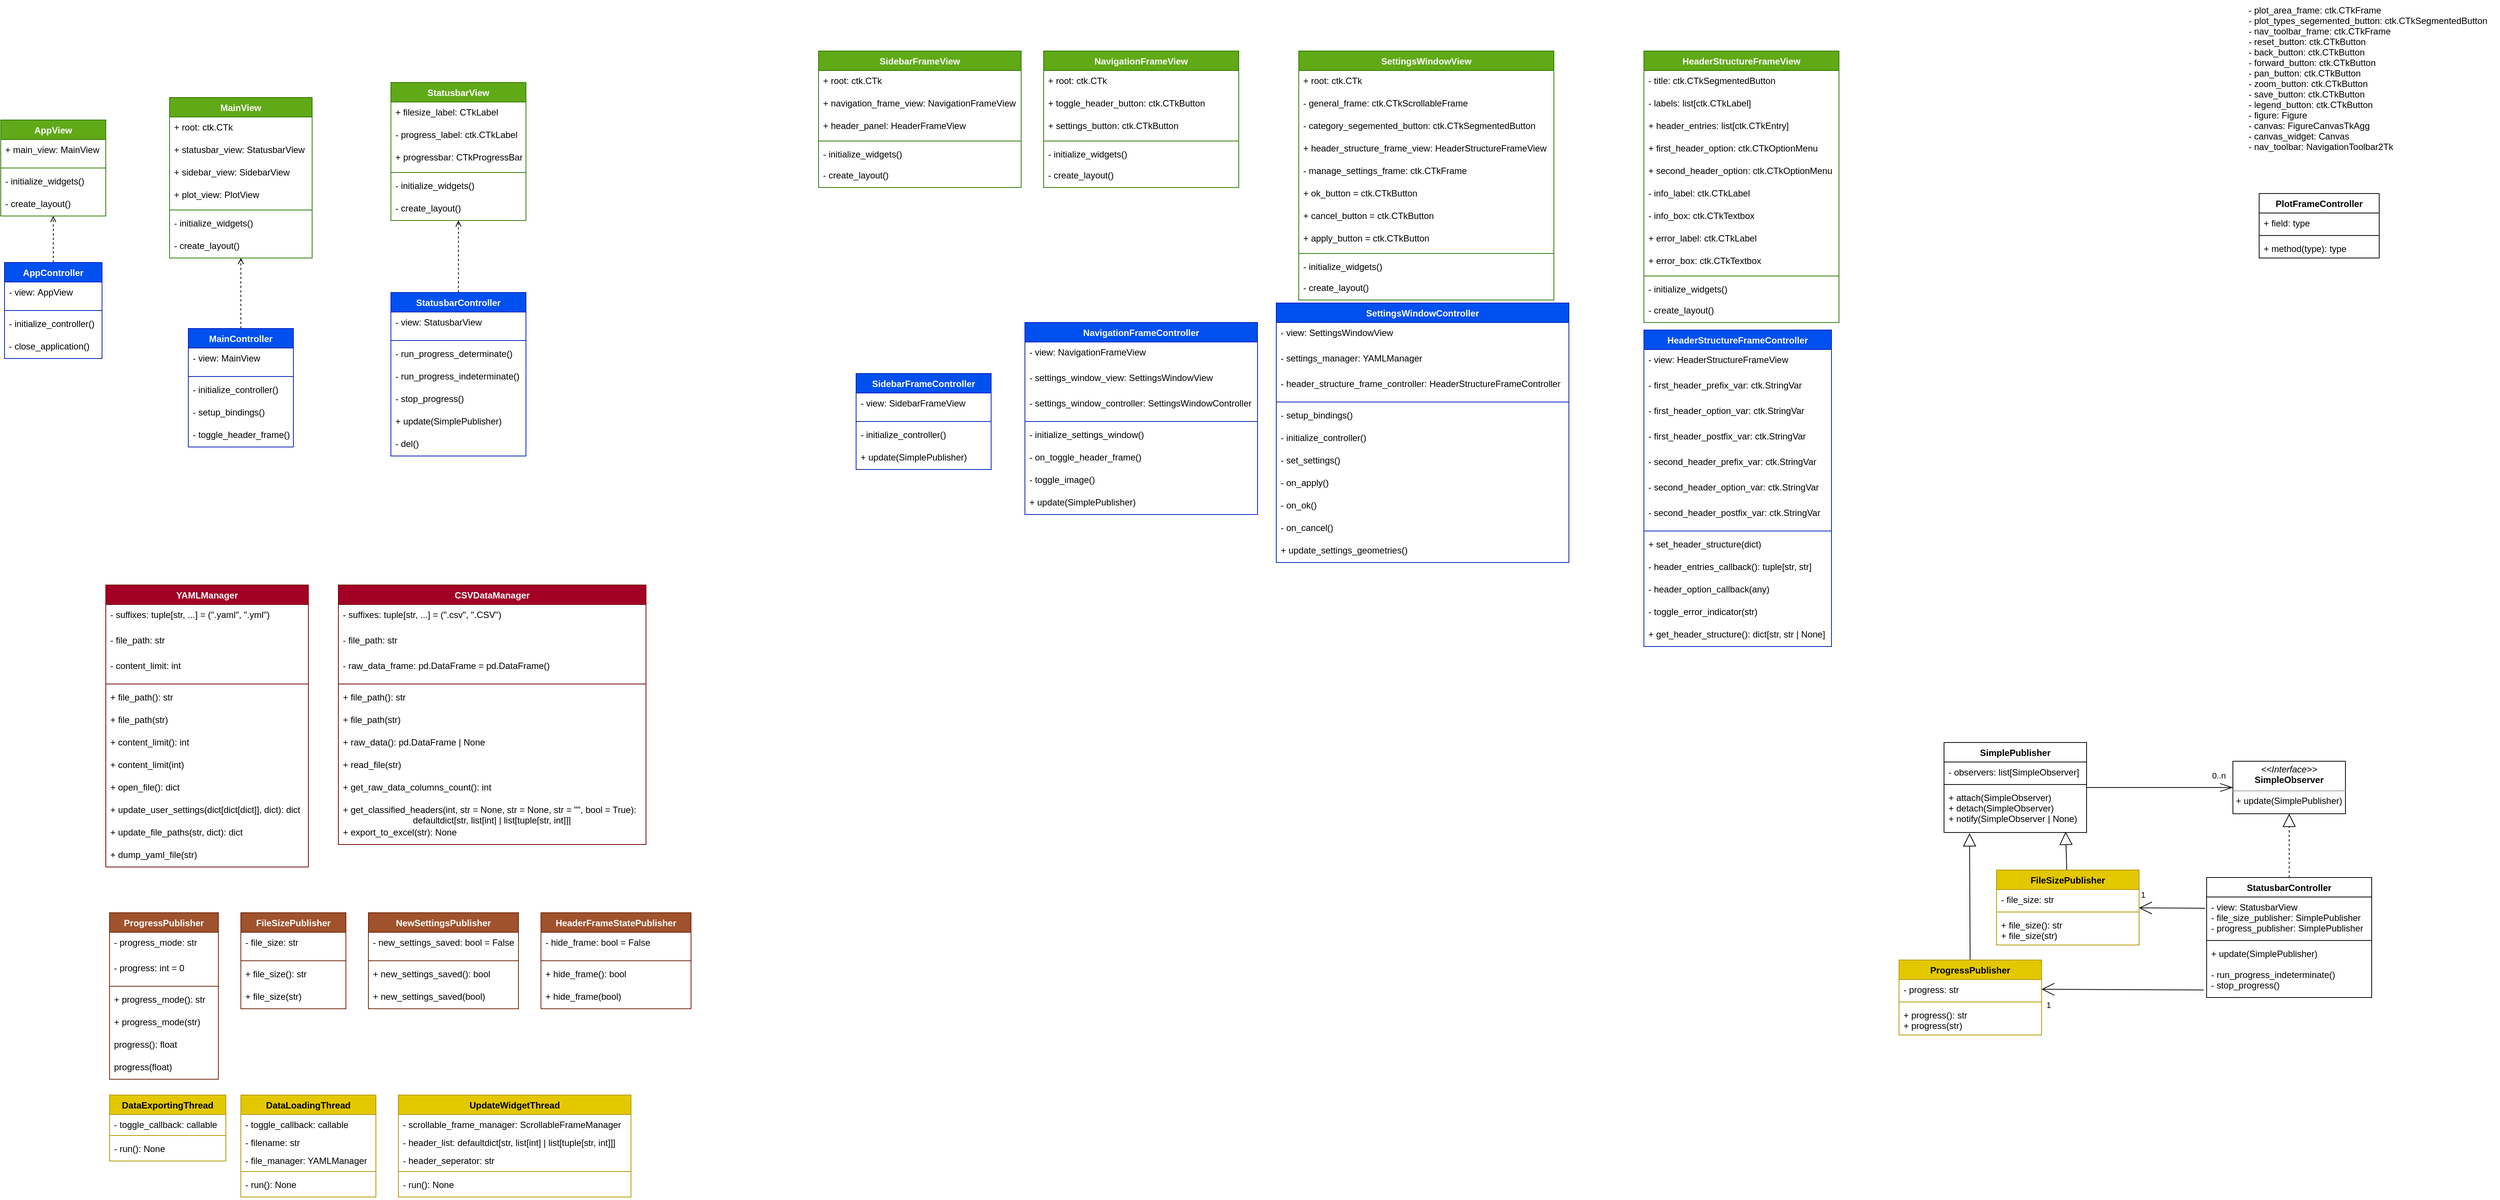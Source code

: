 <mxfile>
    <diagram id="FnCuMrJBciPBzQJP4Sz_" name="Page-1">
        <mxGraphModel dx="-2863" dy="1982" grid="1" gridSize="10" guides="1" tooltips="1" connect="1" arrows="1" fold="1" page="1" pageScale="1" pageWidth="1169" pageHeight="827" math="0" shadow="0">
            <root>
                <mxCell id="0"/>
                <mxCell id="1" parent="0"/>
                <mxCell id="122" value="PlotFrameController" style="swimlane;fontStyle=1;align=center;verticalAlign=top;childLayout=stackLayout;horizontal=1;startSize=26;horizontalStack=0;resizeParent=1;resizeParentMax=0;resizeLast=0;collapsible=1;marginBottom=0;rounded=0;" parent="1" vertex="1">
                    <mxGeometry x="6620" y="-1372" width="160" height="86" as="geometry"/>
                </mxCell>
                <mxCell id="123" value="+ field: type" style="text;strokeColor=none;fillColor=none;align=left;verticalAlign=top;spacingLeft=4;spacingRight=4;overflow=hidden;rotatable=0;points=[[0,0.5],[1,0.5]];portConstraint=eastwest;rounded=0;" parent="122" vertex="1">
                    <mxGeometry y="26" width="160" height="26" as="geometry"/>
                </mxCell>
                <mxCell id="124" value="" style="line;strokeWidth=1;fillColor=none;align=left;verticalAlign=middle;spacingTop=-1;spacingLeft=3;spacingRight=3;rotatable=0;labelPosition=right;points=[];portConstraint=eastwest;strokeColor=inherit;rounded=0;" parent="122" vertex="1">
                    <mxGeometry y="52" width="160" height="8" as="geometry"/>
                </mxCell>
                <mxCell id="125" value="+ method(type): type" style="text;strokeColor=none;fillColor=none;align=left;verticalAlign=top;spacingLeft=4;spacingRight=4;overflow=hidden;rotatable=0;points=[[0,0.5],[1,0.5]];portConstraint=eastwest;rounded=0;" parent="122" vertex="1">
                    <mxGeometry y="60" width="160" height="26" as="geometry"/>
                </mxCell>
                <mxCell id="126" style="edgeStyle=none;html=1;endArrow=block;endFill=0;endSize=15;dashed=1;" parent="1" source="127" target="173" edge="1">
                    <mxGeometry relative="1" as="geometry"/>
                </mxCell>
                <mxCell id="127" value="StatusbarController" style="swimlane;fontStyle=1;align=center;verticalAlign=top;childLayout=stackLayout;horizontal=1;startSize=26;horizontalStack=0;resizeParent=1;resizeParentMax=0;resizeLast=0;collapsible=1;marginBottom=0;rounded=0;" parent="1" vertex="1">
                    <mxGeometry x="6550" y="-460" width="220" height="160" as="geometry"/>
                </mxCell>
                <mxCell id="128" value="- view: StatusbarView&#10;- file_size_publisher: SimplePublisher&#10;- progress_publisher: SimplePublisher" style="text;strokeColor=none;fillColor=none;align=left;verticalAlign=top;spacingLeft=4;spacingRight=4;overflow=hidden;rotatable=0;points=[[0,0.5],[1,0.5]];portConstraint=eastwest;rounded=0;" parent="127" vertex="1">
                    <mxGeometry y="26" width="220" height="54" as="geometry"/>
                </mxCell>
                <mxCell id="129" value="" style="line;strokeWidth=1;fillColor=none;align=left;verticalAlign=middle;spacingTop=-1;spacingLeft=3;spacingRight=3;rotatable=0;labelPosition=right;points=[];portConstraint=eastwest;strokeColor=inherit;rounded=0;" parent="127" vertex="1">
                    <mxGeometry y="80" width="220" height="8" as="geometry"/>
                </mxCell>
                <mxCell id="130" value="+ update(SimplePublisher)&#10;&#10;- run_progress_indeterminate()&#10;- stop_progress()" style="text;strokeColor=none;fillColor=none;align=left;verticalAlign=top;spacingLeft=4;spacingRight=4;overflow=hidden;rotatable=0;points=[[0,0.5],[1,0.5]];portConstraint=eastwest;rounded=0;" parent="127" vertex="1">
                    <mxGeometry y="88" width="220" height="72" as="geometry"/>
                </mxCell>
                <mxCell id="140" value="SidebarFrameView" style="swimlane;fontStyle=1;align=center;verticalAlign=top;childLayout=stackLayout;horizontal=1;startSize=26;horizontalStack=0;resizeParent=1;resizeParentMax=0;resizeLast=0;collapsible=1;marginBottom=0;rounded=0;fillColor=#60a917;fontColor=#ffffff;strokeColor=#2D7600;" parent="1" vertex="1">
                    <mxGeometry x="4700" y="-1562" width="270" height="182" as="geometry"/>
                </mxCell>
                <mxCell id="141" value="+ root: ctk.CTk" style="text;strokeColor=none;fillColor=none;align=left;verticalAlign=top;spacingLeft=4;spacingRight=4;overflow=hidden;rotatable=0;points=[[0,0.5],[1,0.5]];portConstraint=eastwest;rounded=0;" parent="140" vertex="1">
                    <mxGeometry y="26" width="270" height="30" as="geometry"/>
                </mxCell>
                <mxCell id="142" value="+ navigation_frame_view: NavigationFrameView" style="text;strokeColor=none;fillColor=none;align=left;verticalAlign=top;spacingLeft=4;spacingRight=4;overflow=hidden;rotatable=0;points=[[0,0.5],[1,0.5]];portConstraint=eastwest;rounded=0;" parent="140" vertex="1">
                    <mxGeometry y="56" width="270" height="30" as="geometry"/>
                </mxCell>
                <mxCell id="143" value="+ header_panel: HeaderFrameView" style="text;strokeColor=none;fillColor=none;align=left;verticalAlign=top;spacingLeft=4;spacingRight=4;overflow=hidden;rotatable=0;points=[[0,0.5],[1,0.5]];portConstraint=eastwest;rounded=0;" parent="140" vertex="1">
                    <mxGeometry y="86" width="270" height="30" as="geometry"/>
                </mxCell>
                <mxCell id="144" value="" style="line;strokeWidth=1;fillColor=none;align=left;verticalAlign=middle;spacingTop=-1;spacingLeft=3;spacingRight=3;rotatable=0;labelPosition=right;points=[];portConstraint=eastwest;strokeColor=inherit;rounded=0;" parent="140" vertex="1">
                    <mxGeometry y="116" width="270" height="8" as="geometry"/>
                </mxCell>
                <mxCell id="145" value="- initialize_widgets()" style="text;strokeColor=none;fillColor=none;align=left;verticalAlign=top;spacingLeft=4;spacingRight=4;overflow=hidden;rotatable=0;points=[[0,0.5],[1,0.5]];portConstraint=eastwest;rounded=0;" parent="140" vertex="1">
                    <mxGeometry y="124" width="270" height="28" as="geometry"/>
                </mxCell>
                <mxCell id="146" value="- create_layout()" style="text;strokeColor=none;fillColor=none;align=left;verticalAlign=top;spacingLeft=4;spacingRight=4;overflow=hidden;rotatable=0;points=[[0,0.5],[1,0.5]];portConstraint=eastwest;rounded=0;" parent="140" vertex="1">
                    <mxGeometry y="152" width="270" height="30" as="geometry"/>
                </mxCell>
                <mxCell id="167" style="edgeStyle=none;html=1;endArrow=openThin;endFill=0;endSize=15;" parent="1" source="169" target="173" edge="1">
                    <mxGeometry relative="1" as="geometry"/>
                </mxCell>
                <mxCell id="168" value="0..n" style="edgeLabel;html=1;align=center;verticalAlign=middle;resizable=0;points=[];" parent="167" vertex="1" connectable="0">
                    <mxGeometry x="0.8" relative="1" as="geometry">
                        <mxPoint y="-16" as="offset"/>
                    </mxGeometry>
                </mxCell>
                <mxCell id="169" value="SimplePublisher" style="swimlane;fontStyle=1;align=center;verticalAlign=top;childLayout=stackLayout;horizontal=1;startSize=26;horizontalStack=0;resizeParent=1;resizeParentMax=0;resizeLast=0;collapsible=1;marginBottom=0;rounded=0;" parent="1" vertex="1">
                    <mxGeometry x="6200" y="-640" width="190" height="120" as="geometry"/>
                </mxCell>
                <mxCell id="170" value="- observers: list[SimpleObserver]" style="text;strokeColor=none;fillColor=none;align=left;verticalAlign=top;spacingLeft=4;spacingRight=4;overflow=hidden;rotatable=0;points=[[0,0.5],[1,0.5]];portConstraint=eastwest;rounded=0;" parent="169" vertex="1">
                    <mxGeometry y="26" width="190" height="26" as="geometry"/>
                </mxCell>
                <mxCell id="171" value="" style="line;strokeWidth=1;fillColor=none;align=left;verticalAlign=middle;spacingTop=-1;spacingLeft=3;spacingRight=3;rotatable=0;labelPosition=right;points=[];portConstraint=eastwest;strokeColor=inherit;rounded=0;" parent="169" vertex="1">
                    <mxGeometry y="52" width="190" height="8" as="geometry"/>
                </mxCell>
                <mxCell id="172" value="+ attach(SimpleObserver)&#10;+ detach(SimpleObserver)&#10;+ notify(SimpleObserver | None)" style="text;strokeColor=none;fillColor=none;align=left;verticalAlign=top;spacingLeft=4;spacingRight=4;overflow=hidden;rotatable=0;points=[[0,0.5],[1,0.5]];portConstraint=eastwest;rounded=0;" parent="169" vertex="1">
                    <mxGeometry y="60" width="190" height="60" as="geometry"/>
                </mxCell>
                <mxCell id="173" value="&lt;p style=&quot;margin:0px;margin-top:4px;text-align:center;&quot;&gt;&lt;i&gt;&amp;lt;&amp;lt;Interface&amp;gt;&amp;gt;&lt;/i&gt;&lt;br&gt;&lt;b&gt;SimpleObserver&lt;/b&gt;&lt;/p&gt;&lt;hr size=&quot;1&quot;&gt;&lt;p style=&quot;margin:0px;margin-left:4px;&quot;&gt;&lt;/p&gt;&lt;p style=&quot;margin:0px;margin-left:4px;&quot;&gt;&lt;span style=&quot;background-color: initial;&quot;&gt;+ update(SimplePublisher)&lt;/span&gt;&lt;/p&gt;" style="verticalAlign=top;align=left;overflow=fill;fontSize=12;fontFamily=Helvetica;html=1;" parent="1" vertex="1">
                    <mxGeometry x="6585" y="-615" width="150" height="70" as="geometry"/>
                </mxCell>
                <mxCell id="174" style="edgeStyle=none;html=1;endArrow=block;endFill=0;endSize=15;entryX=0.179;entryY=1.017;entryDx=0;entryDy=0;entryPerimeter=0;" parent="1" source="175" target="172" edge="1">
                    <mxGeometry relative="1" as="geometry"/>
                </mxCell>
                <mxCell id="175" value="ProgressPublisher" style="swimlane;fontStyle=1;align=center;verticalAlign=top;childLayout=stackLayout;horizontal=1;startSize=26;horizontalStack=0;resizeParent=1;resizeParentMax=0;resizeLast=0;collapsible=1;marginBottom=0;rounded=0;fillColor=#e3c800;fontColor=#000000;strokeColor=#B09500;" parent="1" vertex="1">
                    <mxGeometry x="6140" y="-350" width="190" height="100" as="geometry"/>
                </mxCell>
                <mxCell id="176" value="- progress: str" style="text;strokeColor=none;fillColor=none;align=left;verticalAlign=top;spacingLeft=4;spacingRight=4;overflow=hidden;rotatable=0;points=[[0,0.5],[1,0.5]];portConstraint=eastwest;rounded=0;" parent="175" vertex="1">
                    <mxGeometry y="26" width="190" height="26" as="geometry"/>
                </mxCell>
                <mxCell id="177" value="" style="line;strokeWidth=1;fillColor=none;align=left;verticalAlign=middle;spacingTop=-1;spacingLeft=3;spacingRight=3;rotatable=0;labelPosition=right;points=[];portConstraint=eastwest;strokeColor=inherit;rounded=0;" parent="175" vertex="1">
                    <mxGeometry y="52" width="190" height="8" as="geometry"/>
                </mxCell>
                <mxCell id="178" value="+ progress(): str&#10;+ progress(str)" style="text;strokeColor=none;fillColor=none;align=left;verticalAlign=top;spacingLeft=4;spacingRight=4;overflow=hidden;rotatable=0;points=[[0,0.5],[1,0.5]];portConstraint=eastwest;rounded=0;" parent="175" vertex="1">
                    <mxGeometry y="60" width="190" height="40" as="geometry"/>
                </mxCell>
                <mxCell id="179" style="edgeStyle=none;html=1;endArrow=block;endFill=0;endSize=15;entryX=0.853;entryY=0.983;entryDx=0;entryDy=0;entryPerimeter=0;" parent="1" source="180" target="172" edge="1">
                    <mxGeometry relative="1" as="geometry"/>
                </mxCell>
                <mxCell id="180" value="FileSizePublisher" style="swimlane;fontStyle=1;align=center;verticalAlign=top;childLayout=stackLayout;horizontal=1;startSize=26;horizontalStack=0;resizeParent=1;resizeParentMax=0;resizeLast=0;collapsible=1;marginBottom=0;rounded=0;fillColor=#e3c800;fontColor=#000000;strokeColor=#B09500;" parent="1" vertex="1">
                    <mxGeometry x="6270" y="-470" width="190" height="100" as="geometry"/>
                </mxCell>
                <mxCell id="181" value="- file_size: str" style="text;strokeColor=none;fillColor=none;align=left;verticalAlign=top;spacingLeft=4;spacingRight=4;overflow=hidden;rotatable=0;points=[[0,0.5],[1,0.5]];portConstraint=eastwest;rounded=0;" parent="180" vertex="1">
                    <mxGeometry y="26" width="190" height="26" as="geometry"/>
                </mxCell>
                <mxCell id="182" value="" style="line;strokeWidth=1;fillColor=none;align=left;verticalAlign=middle;spacingTop=-1;spacingLeft=3;spacingRight=3;rotatable=0;labelPosition=right;points=[];portConstraint=eastwest;strokeColor=inherit;rounded=0;" parent="180" vertex="1">
                    <mxGeometry y="52" width="190" height="8" as="geometry"/>
                </mxCell>
                <mxCell id="183" value="+ file_size(): str&#10;+ file_size(str)" style="text;strokeColor=none;fillColor=none;align=left;verticalAlign=top;spacingLeft=4;spacingRight=4;overflow=hidden;rotatable=0;points=[[0,0.5],[1,0.5]];portConstraint=eastwest;rounded=0;" parent="180" vertex="1">
                    <mxGeometry y="60" width="190" height="40" as="geometry"/>
                </mxCell>
                <mxCell id="184" style="edgeStyle=none;html=1;endArrow=open;endFill=0;endSize=15;exitX=-0.009;exitY=0.278;exitDx=0;exitDy=0;exitPerimeter=0;" parent="1" source="128" target="180" edge="1">
                    <mxGeometry relative="1" as="geometry"/>
                </mxCell>
                <mxCell id="185" value="1" style="edgeLabel;html=1;align=center;verticalAlign=middle;resizable=0;points=[];" parent="184" vertex="1" connectable="0">
                    <mxGeometry x="0.867" y="3" relative="1" as="geometry">
                        <mxPoint x="-1" y="-21" as="offset"/>
                    </mxGeometry>
                </mxCell>
                <mxCell id="186" style="edgeStyle=none;html=1;endArrow=open;endFill=0;endSize=15;exitX=-0.018;exitY=0.861;exitDx=0;exitDy=0;exitPerimeter=0;entryX=1;entryY=0.5;entryDx=0;entryDy=0;" parent="1" source="130" target="176" edge="1">
                    <mxGeometry relative="1" as="geometry"/>
                </mxCell>
                <mxCell id="187" value="1" style="edgeLabel;html=1;align=center;verticalAlign=middle;resizable=0;points=[];" parent="186" vertex="1" connectable="0">
                    <mxGeometry x="0.883" y="4" relative="1" as="geometry">
                        <mxPoint x="-4" y="17" as="offset"/>
                    </mxGeometry>
                </mxCell>
                <mxCell id="198" value="SidebarFrameController" style="swimlane;fontStyle=1;align=center;verticalAlign=top;childLayout=stackLayout;horizontal=1;startSize=26;horizontalStack=0;resizeParent=1;resizeParentMax=0;resizeLast=0;collapsible=1;marginBottom=0;rounded=0;fillColor=#0050ef;fontColor=#ffffff;strokeColor=#001DBC;" parent="1" vertex="1">
                    <mxGeometry x="4750" y="-1132" width="180" height="128" as="geometry"/>
                </mxCell>
                <mxCell id="199" value="- view: SidebarFrameView" style="text;strokeColor=none;fillColor=none;align=left;verticalAlign=top;spacingLeft=4;spacingRight=4;overflow=hidden;rotatable=0;points=[[0,0.5],[1,0.5]];portConstraint=eastwest;rounded=0;" parent="198" vertex="1">
                    <mxGeometry y="26" width="180" height="34" as="geometry"/>
                </mxCell>
                <mxCell id="200" value="" style="line;strokeWidth=1;fillColor=none;align=left;verticalAlign=middle;spacingTop=-1;spacingLeft=3;spacingRight=3;rotatable=0;labelPosition=right;points=[];portConstraint=eastwest;strokeColor=inherit;rounded=0;" parent="198" vertex="1">
                    <mxGeometry y="60" width="180" height="8" as="geometry"/>
                </mxCell>
                <mxCell id="201" value="- initialize_controller()" style="text;strokeColor=none;fillColor=none;align=left;verticalAlign=top;spacingLeft=4;spacingRight=4;overflow=hidden;rotatable=0;points=[[0,0.5],[1,0.5]];portConstraint=eastwest;rounded=0;" parent="198" vertex="1">
                    <mxGeometry y="68" width="180" height="30" as="geometry"/>
                </mxCell>
                <mxCell id="202" value="+ update(SimplePublisher)" style="text;strokeColor=none;fillColor=none;align=left;verticalAlign=top;spacingLeft=4;spacingRight=4;overflow=hidden;rotatable=0;points=[[0,0.5],[1,0.5]];portConstraint=eastwest;rounded=0;" parent="198" vertex="1">
                    <mxGeometry y="98" width="180" height="30" as="geometry"/>
                </mxCell>
                <mxCell id="203" value="NavigationFrameView" style="swimlane;fontStyle=1;align=center;verticalAlign=top;childLayout=stackLayout;horizontal=1;startSize=26;horizontalStack=0;resizeParent=1;resizeParentMax=0;resizeLast=0;collapsible=1;marginBottom=0;rounded=0;fillColor=#60a917;fontColor=#ffffff;strokeColor=#2D7600;" parent="1" vertex="1">
                    <mxGeometry x="5000" y="-1562" width="260" height="182" as="geometry"/>
                </mxCell>
                <mxCell id="204" value="+ root: ctk.CTk" style="text;strokeColor=none;fillColor=none;align=left;verticalAlign=top;spacingLeft=4;spacingRight=4;overflow=hidden;rotatable=0;points=[[0,0.5],[1,0.5]];portConstraint=eastwest;rounded=0;" parent="203" vertex="1">
                    <mxGeometry y="26" width="260" height="30" as="geometry"/>
                </mxCell>
                <mxCell id="205" value="+ toggle_header_button: ctk.CTkButton" style="text;strokeColor=none;fillColor=none;align=left;verticalAlign=top;spacingLeft=4;spacingRight=4;overflow=hidden;rotatable=0;points=[[0,0.5],[1,0.5]];portConstraint=eastwest;rounded=0;" parent="203" vertex="1">
                    <mxGeometry y="56" width="260" height="30" as="geometry"/>
                </mxCell>
                <mxCell id="206" value="+ settings_button: ctk.CTkButton" style="text;strokeColor=none;fillColor=none;align=left;verticalAlign=top;spacingLeft=4;spacingRight=4;overflow=hidden;rotatable=0;points=[[0,0.5],[1,0.5]];portConstraint=eastwest;rounded=0;" parent="203" vertex="1">
                    <mxGeometry y="86" width="260" height="30" as="geometry"/>
                </mxCell>
                <mxCell id="207" value="" style="line;strokeWidth=1;fillColor=none;align=left;verticalAlign=middle;spacingTop=-1;spacingLeft=3;spacingRight=3;rotatable=0;labelPosition=right;points=[];portConstraint=eastwest;strokeColor=inherit;rounded=0;" parent="203" vertex="1">
                    <mxGeometry y="116" width="260" height="8" as="geometry"/>
                </mxCell>
                <mxCell id="208" value="- initialize_widgets()" style="text;strokeColor=none;fillColor=none;align=left;verticalAlign=top;spacingLeft=4;spacingRight=4;overflow=hidden;rotatable=0;points=[[0,0.5],[1,0.5]];portConstraint=eastwest;rounded=0;" parent="203" vertex="1">
                    <mxGeometry y="124" width="260" height="28" as="geometry"/>
                </mxCell>
                <mxCell id="209" value="- create_layout()" style="text;strokeColor=none;fillColor=none;align=left;verticalAlign=top;spacingLeft=4;spacingRight=4;overflow=hidden;rotatable=0;points=[[0,0.5],[1,0.5]];portConstraint=eastwest;rounded=0;" parent="203" vertex="1">
                    <mxGeometry y="152" width="260" height="30" as="geometry"/>
                </mxCell>
                <mxCell id="211" value="SettingsWindowView" style="swimlane;fontStyle=1;align=center;verticalAlign=top;childLayout=stackLayout;horizontal=1;startSize=26;horizontalStack=0;resizeParent=1;resizeParentMax=0;resizeLast=0;collapsible=1;marginBottom=0;rounded=0;fillColor=#60a917;fontColor=#ffffff;strokeColor=#2D7600;" parent="1" vertex="1">
                    <mxGeometry x="5340" y="-1562" width="340" height="332" as="geometry"/>
                </mxCell>
                <mxCell id="212" value="+ root: ctk.CTk" style="text;strokeColor=none;fillColor=none;align=left;verticalAlign=top;spacingLeft=4;spacingRight=4;overflow=hidden;rotatable=0;points=[[0,0.5],[1,0.5]];portConstraint=eastwest;rounded=0;" parent="211" vertex="1">
                    <mxGeometry y="26" width="340" height="30" as="geometry"/>
                </mxCell>
                <mxCell id="268" value="- general_frame: ctk.CTkScrollableFrame" style="text;strokeColor=none;fillColor=none;align=left;verticalAlign=top;spacingLeft=4;spacingRight=4;overflow=hidden;rotatable=0;points=[[0,0.5],[1,0.5]];portConstraint=eastwest;rounded=0;" parent="211" vertex="1">
                    <mxGeometry y="56" width="340" height="30" as="geometry"/>
                </mxCell>
                <mxCell id="269" value="- category_segemented_button: ctk.CTkSegmentedButton" style="text;strokeColor=none;fillColor=none;align=left;verticalAlign=top;spacingLeft=4;spacingRight=4;overflow=hidden;rotatable=0;points=[[0,0.5],[1,0.5]];portConstraint=eastwest;rounded=0;" parent="211" vertex="1">
                    <mxGeometry y="86" width="340" height="30" as="geometry"/>
                </mxCell>
                <mxCell id="270" value="+ header_structure_frame_view: HeaderStructureFrameView" style="text;strokeColor=none;fillColor=none;align=left;verticalAlign=top;spacingLeft=4;spacingRight=4;overflow=hidden;rotatable=0;points=[[0,0.5],[1,0.5]];portConstraint=eastwest;rounded=0;" parent="211" vertex="1">
                    <mxGeometry y="116" width="340" height="30" as="geometry"/>
                </mxCell>
                <mxCell id="271" value="- manage_settings_frame: ctk.CTkFrame" style="text;strokeColor=none;fillColor=none;align=left;verticalAlign=top;spacingLeft=4;spacingRight=4;overflow=hidden;rotatable=0;points=[[0,0.5],[1,0.5]];portConstraint=eastwest;rounded=0;" parent="211" vertex="1">
                    <mxGeometry y="146" width="340" height="30" as="geometry"/>
                </mxCell>
                <mxCell id="272" value="+ ok_button = ctk.CTkButton" style="text;strokeColor=none;fillColor=none;align=left;verticalAlign=top;spacingLeft=4;spacingRight=4;overflow=hidden;rotatable=0;points=[[0,0.5],[1,0.5]];portConstraint=eastwest;rounded=0;" parent="211" vertex="1">
                    <mxGeometry y="176" width="340" height="30" as="geometry"/>
                </mxCell>
                <mxCell id="273" value="+ cancel_button = ctk.CTkButton" style="text;strokeColor=none;fillColor=none;align=left;verticalAlign=top;spacingLeft=4;spacingRight=4;overflow=hidden;rotatable=0;points=[[0,0.5],[1,0.5]];portConstraint=eastwest;rounded=0;" parent="211" vertex="1">
                    <mxGeometry y="206" width="340" height="30" as="geometry"/>
                </mxCell>
                <mxCell id="274" value="+ apply_button = ctk.CTkButton" style="text;strokeColor=none;fillColor=none;align=left;verticalAlign=top;spacingLeft=4;spacingRight=4;overflow=hidden;rotatable=0;points=[[0,0.5],[1,0.5]];portConstraint=eastwest;rounded=0;" parent="211" vertex="1">
                    <mxGeometry y="236" width="340" height="30" as="geometry"/>
                </mxCell>
                <mxCell id="216" value="" style="line;strokeWidth=1;fillColor=none;align=left;verticalAlign=middle;spacingTop=-1;spacingLeft=3;spacingRight=3;rotatable=0;labelPosition=right;points=[];portConstraint=eastwest;strokeColor=inherit;rounded=0;" parent="211" vertex="1">
                    <mxGeometry y="266" width="340" height="8" as="geometry"/>
                </mxCell>
                <mxCell id="217" value="- initialize_widgets()" style="text;strokeColor=none;fillColor=none;align=left;verticalAlign=top;spacingLeft=4;spacingRight=4;overflow=hidden;rotatable=0;points=[[0,0.5],[1,0.5]];portConstraint=eastwest;rounded=0;" parent="211" vertex="1">
                    <mxGeometry y="274" width="340" height="28" as="geometry"/>
                </mxCell>
                <mxCell id="218" value="- create_layout()" style="text;strokeColor=none;fillColor=none;align=left;verticalAlign=top;spacingLeft=4;spacingRight=4;overflow=hidden;rotatable=0;points=[[0,0.5],[1,0.5]];portConstraint=eastwest;rounded=0;" parent="211" vertex="1">
                    <mxGeometry y="302" width="340" height="30" as="geometry"/>
                </mxCell>
                <mxCell id="219" value="SettingsWindowController" style="swimlane;fontStyle=1;align=center;verticalAlign=top;childLayout=stackLayout;horizontal=1;startSize=26;horizontalStack=0;resizeParent=1;resizeParentMax=0;resizeLast=0;collapsible=1;marginBottom=0;rounded=0;fillColor=#0050ef;fontColor=#ffffff;strokeColor=#001DBC;" parent="1" vertex="1">
                    <mxGeometry x="5310" y="-1226" width="390" height="346" as="geometry"/>
                </mxCell>
                <mxCell id="220" value="- view: SettingsWindowView" style="text;strokeColor=none;fillColor=none;align=left;verticalAlign=top;spacingLeft=4;spacingRight=4;overflow=hidden;rotatable=0;points=[[0,0.5],[1,0.5]];portConstraint=eastwest;rounded=0;" parent="219" vertex="1">
                    <mxGeometry y="26" width="390" height="34" as="geometry"/>
                </mxCell>
                <mxCell id="249" value="- settings_manager: YAMLManager" style="text;strokeColor=none;fillColor=none;align=left;verticalAlign=top;spacingLeft=4;spacingRight=4;overflow=hidden;rotatable=0;points=[[0,0.5],[1,0.5]];portConstraint=eastwest;rounded=0;" parent="219" vertex="1">
                    <mxGeometry y="60" width="390" height="34" as="geometry"/>
                </mxCell>
                <mxCell id="250" value="- header_structure_frame_controller: HeaderStructureFrameController" style="text;strokeColor=none;fillColor=none;align=left;verticalAlign=top;spacingLeft=4;spacingRight=4;overflow=hidden;rotatable=0;points=[[0,0.5],[1,0.5]];portConstraint=eastwest;rounded=0;" parent="219" vertex="1">
                    <mxGeometry y="94" width="390" height="34" as="geometry"/>
                </mxCell>
                <mxCell id="221" value="" style="line;strokeWidth=1;fillColor=none;align=left;verticalAlign=middle;spacingTop=-1;spacingLeft=3;spacingRight=3;rotatable=0;labelPosition=right;points=[];portConstraint=eastwest;strokeColor=inherit;rounded=0;" parent="219" vertex="1">
                    <mxGeometry y="128" width="390" height="8" as="geometry"/>
                </mxCell>
                <mxCell id="222" value="- setup_bindings()" style="text;strokeColor=none;fillColor=none;align=left;verticalAlign=top;spacingLeft=4;spacingRight=4;overflow=hidden;rotatable=0;points=[[0,0.5],[1,0.5]];portConstraint=eastwest;rounded=0;" parent="219" vertex="1">
                    <mxGeometry y="136" width="390" height="30" as="geometry"/>
                </mxCell>
                <mxCell id="284" value="- initialize_controller()" style="text;strokeColor=none;fillColor=none;align=left;verticalAlign=top;spacingLeft=4;spacingRight=4;overflow=hidden;rotatable=0;points=[[0,0.5],[1,0.5]];portConstraint=eastwest;rounded=0;" parent="219" vertex="1">
                    <mxGeometry y="166" width="390" height="30" as="geometry"/>
                </mxCell>
                <mxCell id="223" value="- set_settings()" style="text;strokeColor=none;fillColor=none;align=left;verticalAlign=top;spacingLeft=4;spacingRight=4;overflow=hidden;rotatable=0;points=[[0,0.5],[1,0.5]];portConstraint=eastwest;rounded=0;" parent="219" vertex="1">
                    <mxGeometry y="196" width="390" height="30" as="geometry"/>
                </mxCell>
                <mxCell id="252" value="- on_apply()" style="text;strokeColor=none;fillColor=none;align=left;verticalAlign=top;spacingLeft=4;spacingRight=4;overflow=hidden;rotatable=0;points=[[0,0.5],[1,0.5]];portConstraint=eastwest;rounded=0;" parent="219" vertex="1">
                    <mxGeometry y="226" width="390" height="30" as="geometry"/>
                </mxCell>
                <mxCell id="253" value="- on_ok()" style="text;strokeColor=none;fillColor=none;align=left;verticalAlign=top;spacingLeft=4;spacingRight=4;overflow=hidden;rotatable=0;points=[[0,0.5],[1,0.5]];portConstraint=eastwest;rounded=0;" parent="219" vertex="1">
                    <mxGeometry y="256" width="390" height="30" as="geometry"/>
                </mxCell>
                <mxCell id="254" value="- on_cancel()" style="text;strokeColor=none;fillColor=none;align=left;verticalAlign=top;spacingLeft=4;spacingRight=4;overflow=hidden;rotatable=0;points=[[0,0.5],[1,0.5]];portConstraint=eastwest;rounded=0;" parent="219" vertex="1">
                    <mxGeometry y="286" width="390" height="30" as="geometry"/>
                </mxCell>
                <mxCell id="251" value="+ update_settings_geometries()" style="text;strokeColor=none;fillColor=none;align=left;verticalAlign=top;spacingLeft=4;spacingRight=4;overflow=hidden;rotatable=0;points=[[0,0.5],[1,0.5]];portConstraint=eastwest;rounded=0;" parent="219" vertex="1">
                    <mxGeometry y="316" width="390" height="30" as="geometry"/>
                </mxCell>
                <mxCell id="225" value="NavigationFrameController" style="swimlane;fontStyle=1;align=center;verticalAlign=top;childLayout=stackLayout;horizontal=1;startSize=26;horizontalStack=0;resizeParent=1;resizeParentMax=0;resizeLast=0;collapsible=1;marginBottom=0;rounded=0;fillColor=#0050ef;fontColor=#ffffff;strokeColor=#001DBC;" parent="1" vertex="1">
                    <mxGeometry x="4975" y="-1200" width="310" height="256" as="geometry"/>
                </mxCell>
                <mxCell id="226" value="- view: NavigationFrameView" style="text;strokeColor=none;fillColor=none;align=left;verticalAlign=top;spacingLeft=4;spacingRight=4;overflow=hidden;rotatable=0;points=[[0,0.5],[1,0.5]];portConstraint=eastwest;rounded=0;" parent="225" vertex="1">
                    <mxGeometry y="26" width="310" height="34" as="geometry"/>
                </mxCell>
                <mxCell id="247" value="- settings_window_view: SettingsWindowView" style="text;strokeColor=none;fillColor=none;align=left;verticalAlign=top;spacingLeft=4;spacingRight=4;overflow=hidden;rotatable=0;points=[[0,0.5],[1,0.5]];portConstraint=eastwest;rounded=0;" parent="225" vertex="1">
                    <mxGeometry y="60" width="310" height="34" as="geometry"/>
                </mxCell>
                <mxCell id="248" value="- settings_window_controller: SettingsWindowController" style="text;strokeColor=none;fillColor=none;align=left;verticalAlign=top;spacingLeft=4;spacingRight=4;overflow=hidden;rotatable=0;points=[[0,0.5],[1,0.5]];portConstraint=eastwest;rounded=0;" parent="225" vertex="1">
                    <mxGeometry y="94" width="310" height="34" as="geometry"/>
                </mxCell>
                <mxCell id="227" value="" style="line;strokeWidth=1;fillColor=none;align=left;verticalAlign=middle;spacingTop=-1;spacingLeft=3;spacingRight=3;rotatable=0;labelPosition=right;points=[];portConstraint=eastwest;strokeColor=inherit;rounded=0;" parent="225" vertex="1">
                    <mxGeometry y="128" width="310" height="8" as="geometry"/>
                </mxCell>
                <mxCell id="228" value="- initialize_settings_window()" style="text;strokeColor=none;fillColor=none;align=left;verticalAlign=top;spacingLeft=4;spacingRight=4;overflow=hidden;rotatable=0;points=[[0,0.5],[1,0.5]];portConstraint=eastwest;rounded=0;" parent="225" vertex="1">
                    <mxGeometry y="136" width="310" height="30" as="geometry"/>
                </mxCell>
                <mxCell id="229" value="- on_toggle_header_frame()" style="text;strokeColor=none;fillColor=none;align=left;verticalAlign=top;spacingLeft=4;spacingRight=4;overflow=hidden;rotatable=0;points=[[0,0.5],[1,0.5]];portConstraint=eastwest;rounded=0;" parent="225" vertex="1">
                    <mxGeometry y="166" width="310" height="30" as="geometry"/>
                </mxCell>
                <mxCell id="231" value="- toggle_image()" style="text;strokeColor=none;fillColor=none;align=left;verticalAlign=top;spacingLeft=4;spacingRight=4;overflow=hidden;rotatable=0;points=[[0,0.5],[1,0.5]];portConstraint=eastwest;rounded=0;" parent="225" vertex="1">
                    <mxGeometry y="196" width="310" height="30" as="geometry"/>
                </mxCell>
                <mxCell id="230" value="+ update(SimplePublisher)" style="text;strokeColor=none;fillColor=none;align=left;verticalAlign=top;spacingLeft=4;spacingRight=4;overflow=hidden;rotatable=0;points=[[0,0.5],[1,0.5]];portConstraint=eastwest;rounded=0;" parent="225" vertex="1">
                    <mxGeometry y="226" width="310" height="30" as="geometry"/>
                </mxCell>
                <mxCell id="233" value="HeaderStructureFrameController" style="swimlane;fontStyle=1;align=center;verticalAlign=top;childLayout=stackLayout;horizontal=1;startSize=26;horizontalStack=0;resizeParent=1;resizeParentMax=0;resizeLast=0;collapsible=1;marginBottom=0;rounded=0;fillColor=#0050ef;fontColor=#ffffff;strokeColor=#001DBC;" parent="1" vertex="1">
                    <mxGeometry x="5800" y="-1190" width="250" height="422" as="geometry"/>
                </mxCell>
                <mxCell id="234" value="- view: HeaderStructureFrameView" style="text;strokeColor=none;fillColor=none;align=left;verticalAlign=top;spacingLeft=4;spacingRight=4;overflow=hidden;rotatable=0;points=[[0,0.5],[1,0.5]];portConstraint=eastwest;rounded=0;" parent="233" vertex="1">
                    <mxGeometry y="26" width="250" height="34" as="geometry"/>
                </mxCell>
                <mxCell id="285" value="- first_header_prefix_var: ctk.StringVar" style="text;strokeColor=none;fillColor=none;align=left;verticalAlign=top;spacingLeft=4;spacingRight=4;overflow=hidden;rotatable=0;points=[[0,0.5],[1,0.5]];portConstraint=eastwest;rounded=0;" parent="233" vertex="1">
                    <mxGeometry y="60" width="250" height="34" as="geometry"/>
                </mxCell>
                <mxCell id="286" value="- first_header_option_var: ctk.StringVar" style="text;strokeColor=none;fillColor=none;align=left;verticalAlign=top;spacingLeft=4;spacingRight=4;overflow=hidden;rotatable=0;points=[[0,0.5],[1,0.5]];portConstraint=eastwest;rounded=0;" parent="233" vertex="1">
                    <mxGeometry y="94" width="250" height="34" as="geometry"/>
                </mxCell>
                <mxCell id="287" value="- first_header_postfix_var: ctk.StringVar" style="text;strokeColor=none;fillColor=none;align=left;verticalAlign=top;spacingLeft=4;spacingRight=4;overflow=hidden;rotatable=0;points=[[0,0.5],[1,0.5]];portConstraint=eastwest;rounded=0;" parent="233" vertex="1">
                    <mxGeometry y="128" width="250" height="34" as="geometry"/>
                </mxCell>
                <mxCell id="288" value="- second_header_prefix_var: ctk.StringVar" style="text;strokeColor=none;fillColor=none;align=left;verticalAlign=top;spacingLeft=4;spacingRight=4;overflow=hidden;rotatable=0;points=[[0,0.5],[1,0.5]];portConstraint=eastwest;rounded=0;" parent="233" vertex="1">
                    <mxGeometry y="162" width="250" height="34" as="geometry"/>
                </mxCell>
                <mxCell id="289" value="- second_header_option_var: ctk.StringVar" style="text;strokeColor=none;fillColor=none;align=left;verticalAlign=top;spacingLeft=4;spacingRight=4;overflow=hidden;rotatable=0;points=[[0,0.5],[1,0.5]];portConstraint=eastwest;rounded=0;" parent="233" vertex="1">
                    <mxGeometry y="196" width="250" height="34" as="geometry"/>
                </mxCell>
                <mxCell id="290" value="- second_header_postfix_var: ctk.StringVar" style="text;strokeColor=none;fillColor=none;align=left;verticalAlign=top;spacingLeft=4;spacingRight=4;overflow=hidden;rotatable=0;points=[[0,0.5],[1,0.5]];portConstraint=eastwest;rounded=0;" parent="233" vertex="1">
                    <mxGeometry y="230" width="250" height="34" as="geometry"/>
                </mxCell>
                <mxCell id="235" value="" style="line;strokeWidth=1;fillColor=none;align=left;verticalAlign=middle;spacingTop=-1;spacingLeft=3;spacingRight=3;rotatable=0;labelPosition=right;points=[];portConstraint=eastwest;strokeColor=inherit;rounded=0;" parent="233" vertex="1">
                    <mxGeometry y="264" width="250" height="8" as="geometry"/>
                </mxCell>
                <mxCell id="236" value="+ set_header_structure(dict)" style="text;strokeColor=none;fillColor=none;align=left;verticalAlign=top;spacingLeft=4;spacingRight=4;overflow=hidden;rotatable=0;points=[[0,0.5],[1,0.5]];portConstraint=eastwest;rounded=0;" parent="233" vertex="1">
                    <mxGeometry y="272" width="250" height="30" as="geometry"/>
                </mxCell>
                <mxCell id="291" value="- header_entries_callback(): tuple[str, str]" style="text;strokeColor=none;fillColor=none;align=left;verticalAlign=top;spacingLeft=4;spacingRight=4;overflow=hidden;rotatable=0;points=[[0,0.5],[1,0.5]];portConstraint=eastwest;rounded=0;" parent="233" vertex="1">
                    <mxGeometry y="302" width="250" height="30" as="geometry"/>
                </mxCell>
                <mxCell id="292" value="- header_option_callback(any)" style="text;strokeColor=none;fillColor=none;align=left;verticalAlign=top;spacingLeft=4;spacingRight=4;overflow=hidden;rotatable=0;points=[[0,0.5],[1,0.5]];portConstraint=eastwest;rounded=0;" parent="233" vertex="1">
                    <mxGeometry y="332" width="250" height="30" as="geometry"/>
                </mxCell>
                <mxCell id="293" value="- toggle_error_indicator(str)" style="text;strokeColor=none;fillColor=none;align=left;verticalAlign=top;spacingLeft=4;spacingRight=4;overflow=hidden;rotatable=0;points=[[0,0.5],[1,0.5]];portConstraint=eastwest;rounded=0;" parent="233" vertex="1">
                    <mxGeometry y="362" width="250" height="30" as="geometry"/>
                </mxCell>
                <mxCell id="294" value="+ get_header_structure(): dict[str, str | None]" style="text;strokeColor=none;fillColor=none;align=left;verticalAlign=top;spacingLeft=4;spacingRight=4;overflow=hidden;rotatable=0;points=[[0,0.5],[1,0.5]];portConstraint=eastwest;rounded=0;" parent="233" vertex="1">
                    <mxGeometry y="392" width="250" height="30" as="geometry"/>
                </mxCell>
                <mxCell id="255" value="HeaderStructureFrameView" style="swimlane;fontStyle=1;align=center;verticalAlign=top;childLayout=stackLayout;horizontal=1;startSize=26;horizontalStack=0;resizeParent=1;resizeParentMax=0;resizeLast=0;collapsible=1;marginBottom=0;rounded=0;fillColor=#60a917;fontColor=#ffffff;strokeColor=#2D7600;" parent="1" vertex="1">
                    <mxGeometry x="5800" y="-1562" width="260" height="362" as="geometry"/>
                </mxCell>
                <mxCell id="256" value="- title: ctk.CTkSegmentedButton" style="text;strokeColor=none;fillColor=none;align=left;verticalAlign=top;spacingLeft=4;spacingRight=4;overflow=hidden;rotatable=0;points=[[0,0.5],[1,0.5]];portConstraint=eastwest;rounded=0;" parent="255" vertex="1">
                    <mxGeometry y="26" width="260" height="30" as="geometry"/>
                </mxCell>
                <mxCell id="260" value="- labels: list[ctk.CTkLabel]" style="text;strokeColor=none;fillColor=none;align=left;verticalAlign=top;spacingLeft=4;spacingRight=4;overflow=hidden;rotatable=0;points=[[0,0.5],[1,0.5]];portConstraint=eastwest;rounded=0;" parent="255" vertex="1">
                    <mxGeometry y="56" width="260" height="30" as="geometry"/>
                </mxCell>
                <mxCell id="261" value="+ header_entries: list[ctk.CTkEntry]" style="text;strokeColor=none;fillColor=none;align=left;verticalAlign=top;spacingLeft=4;spacingRight=4;overflow=hidden;rotatable=0;points=[[0,0.5],[1,0.5]];portConstraint=eastwest;rounded=0;" parent="255" vertex="1">
                    <mxGeometry y="86" width="260" height="30" as="geometry"/>
                </mxCell>
                <mxCell id="262" value="+ first_header_option: ctk.CTkOptionMenu" style="text;strokeColor=none;fillColor=none;align=left;verticalAlign=top;spacingLeft=4;spacingRight=4;overflow=hidden;rotatable=0;points=[[0,0.5],[1,0.5]];portConstraint=eastwest;rounded=0;" parent="255" vertex="1">
                    <mxGeometry y="116" width="260" height="30" as="geometry"/>
                </mxCell>
                <mxCell id="263" value="+ second_header_option: ctk.CTkOptionMenu" style="text;strokeColor=none;fillColor=none;align=left;verticalAlign=top;spacingLeft=4;spacingRight=4;overflow=hidden;rotatable=0;points=[[0,0.5],[1,0.5]];portConstraint=eastwest;rounded=0;" parent="255" vertex="1">
                    <mxGeometry y="146" width="260" height="30" as="geometry"/>
                </mxCell>
                <mxCell id="264" value="- info_label: ctk.CTkLabel" style="text;strokeColor=none;fillColor=none;align=left;verticalAlign=top;spacingLeft=4;spacingRight=4;overflow=hidden;rotatable=0;points=[[0,0.5],[1,0.5]];portConstraint=eastwest;rounded=0;" parent="255" vertex="1">
                    <mxGeometry y="176" width="260" height="30" as="geometry"/>
                </mxCell>
                <mxCell id="265" value="- info_box: ctk.CTkTextbox" style="text;strokeColor=none;fillColor=none;align=left;verticalAlign=top;spacingLeft=4;spacingRight=4;overflow=hidden;rotatable=0;points=[[0,0.5],[1,0.5]];portConstraint=eastwest;rounded=0;" parent="255" vertex="1">
                    <mxGeometry y="206" width="260" height="30" as="geometry"/>
                </mxCell>
                <mxCell id="266" value="+ error_label: ctk.CTkLabel" style="text;strokeColor=none;fillColor=none;align=left;verticalAlign=top;spacingLeft=4;spacingRight=4;overflow=hidden;rotatable=0;points=[[0,0.5],[1,0.5]];portConstraint=eastwest;rounded=0;" parent="255" vertex="1">
                    <mxGeometry y="236" width="260" height="30" as="geometry"/>
                </mxCell>
                <mxCell id="267" value="+ error_box: ctk.CTkTextbox" style="text;strokeColor=none;fillColor=none;align=left;verticalAlign=top;spacingLeft=4;spacingRight=4;overflow=hidden;rotatable=0;points=[[0,0.5],[1,0.5]];portConstraint=eastwest;rounded=0;" parent="255" vertex="1">
                    <mxGeometry y="266" width="260" height="30" as="geometry"/>
                </mxCell>
                <mxCell id="257" value="" style="line;strokeWidth=1;fillColor=none;align=left;verticalAlign=middle;spacingTop=-1;spacingLeft=3;spacingRight=3;rotatable=0;labelPosition=right;points=[];portConstraint=eastwest;strokeColor=inherit;rounded=0;" parent="255" vertex="1">
                    <mxGeometry y="296" width="260" height="8" as="geometry"/>
                </mxCell>
                <mxCell id="258" value="- initialize_widgets()" style="text;strokeColor=none;fillColor=none;align=left;verticalAlign=top;spacingLeft=4;spacingRight=4;overflow=hidden;rotatable=0;points=[[0,0.5],[1,0.5]];portConstraint=eastwest;rounded=0;" parent="255" vertex="1">
                    <mxGeometry y="304" width="260" height="28" as="geometry"/>
                </mxCell>
                <mxCell id="259" value="- create_layout()" style="text;strokeColor=none;fillColor=none;align=left;verticalAlign=top;spacingLeft=4;spacingRight=4;overflow=hidden;rotatable=0;points=[[0,0.5],[1,0.5]];portConstraint=eastwest;rounded=0;" parent="255" vertex="1">
                    <mxGeometry y="332" width="260" height="30" as="geometry"/>
                </mxCell>
                <mxCell id="137" value="- plot_area_frame: ctk.CTkFrame&#10;- plot_types_segemented_button: ctk.CTkSegmentedButton&#10;- nav_toolbar_frame: ctk.CTkFrame&#10;- reset_button: ctk.CTkButton&#10;- back_button: ctk.CTkButton&#10;- forward_button: ctk.CTkButton&#10;- pan_button: ctk.CTkButton&#10;- zoom_button: ctk.CTkButton&#10;- save_button: ctk.CTkButton&#10;- legend_button: ctk.CTkButton&#10;- figure: Figure&#10;- canvas: FigureCanvasTkAgg&#10;- canvas_widget: Canvas&#10;- nav_toolbar: NavigationToolbar2Tk" style="text;strokeColor=none;fillColor=none;align=left;verticalAlign=top;spacingLeft=4;spacingRight=4;overflow=hidden;rotatable=0;points=[[0,0.5],[1,0.5]];portConstraint=eastwest;rounded=0;" parent="1" vertex="1">
                    <mxGeometry x="6600" y="-1630" width="340" height="204" as="geometry"/>
                </mxCell>
                <mxCell id="275" value="YAMLManager" style="swimlane;fontStyle=1;align=center;verticalAlign=top;childLayout=stackLayout;horizontal=1;startSize=26;horizontalStack=0;resizeParent=1;resizeParentMax=0;resizeLast=0;collapsible=1;marginBottom=0;rounded=0;fillColor=#a20025;fontColor=#ffffff;strokeColor=#6F0000;" parent="1" vertex="1">
                    <mxGeometry x="3750" y="-850" width="270" height="376" as="geometry"/>
                </mxCell>
                <mxCell id="276" value="- suffixes: tuple[str, ...] = (&quot;.yaml&quot;, &quot;.yml&quot;)" style="text;strokeColor=none;fillColor=none;align=left;verticalAlign=top;spacingLeft=4;spacingRight=4;overflow=hidden;rotatable=0;points=[[0,0.5],[1,0.5]];portConstraint=eastwest;rounded=0;" parent="275" vertex="1">
                    <mxGeometry y="26" width="270" height="34" as="geometry"/>
                </mxCell>
                <mxCell id="281" value="- file_path: str" style="text;strokeColor=none;fillColor=none;align=left;verticalAlign=top;spacingLeft=4;spacingRight=4;overflow=hidden;rotatable=0;points=[[0,0.5],[1,0.5]];portConstraint=eastwest;rounded=0;" parent="275" vertex="1">
                    <mxGeometry y="60" width="270" height="34" as="geometry"/>
                </mxCell>
                <mxCell id="282" value="- content_limit: int" style="text;strokeColor=none;fillColor=none;align=left;verticalAlign=top;spacingLeft=4;spacingRight=4;overflow=hidden;rotatable=0;points=[[0,0.5],[1,0.5]];portConstraint=eastwest;rounded=0;" parent="275" vertex="1">
                    <mxGeometry y="94" width="270" height="34" as="geometry"/>
                </mxCell>
                <mxCell id="277" value="" style="line;strokeWidth=1;fillColor=none;align=left;verticalAlign=middle;spacingTop=-1;spacingLeft=3;spacingRight=3;rotatable=0;labelPosition=right;points=[];portConstraint=eastwest;strokeColor=inherit;rounded=0;" parent="275" vertex="1">
                    <mxGeometry y="128" width="270" height="8" as="geometry"/>
                </mxCell>
                <mxCell id="278" value="+ file_path(): str" style="text;strokeColor=none;fillColor=none;align=left;verticalAlign=top;spacingLeft=4;spacingRight=4;overflow=hidden;rotatable=0;points=[[0,0.5],[1,0.5]];portConstraint=eastwest;rounded=0;" parent="275" vertex="1">
                    <mxGeometry y="136" width="270" height="30" as="geometry"/>
                </mxCell>
                <mxCell id="283" value="+ file_path(str)" style="text;strokeColor=none;fillColor=none;align=left;verticalAlign=top;spacingLeft=4;spacingRight=4;overflow=hidden;rotatable=0;points=[[0,0.5],[1,0.5]];portConstraint=eastwest;rounded=0;" parent="275" vertex="1">
                    <mxGeometry y="166" width="270" height="30" as="geometry"/>
                </mxCell>
                <mxCell id="279" value="+ content_limit(): int" style="text;strokeColor=none;fillColor=none;align=left;verticalAlign=top;spacingLeft=4;spacingRight=4;overflow=hidden;rotatable=0;points=[[0,0.5],[1,0.5]];portConstraint=eastwest;rounded=0;" parent="275" vertex="1">
                    <mxGeometry y="196" width="270" height="30" as="geometry"/>
                </mxCell>
                <mxCell id="280" value="+ content_limit(int)" style="text;strokeColor=none;fillColor=none;align=left;verticalAlign=top;spacingLeft=4;spacingRight=4;overflow=hidden;rotatable=0;points=[[0,0.5],[1,0.5]];portConstraint=eastwest;rounded=0;" parent="275" vertex="1">
                    <mxGeometry y="226" width="270" height="30" as="geometry"/>
                </mxCell>
                <mxCell id="295" value="+ open_file(): dict" style="text;strokeColor=none;fillColor=none;align=left;verticalAlign=top;spacingLeft=4;spacingRight=4;overflow=hidden;rotatable=0;points=[[0,0.5],[1,0.5]];portConstraint=eastwest;rounded=0;" parent="275" vertex="1">
                    <mxGeometry y="256" width="270" height="30" as="geometry"/>
                </mxCell>
                <mxCell id="296" value="+ update_user_settings(dict[dict[dict]], dict): dict" style="text;strokeColor=none;fillColor=none;align=left;verticalAlign=top;spacingLeft=4;spacingRight=4;overflow=hidden;rotatable=0;points=[[0,0.5],[1,0.5]];portConstraint=eastwest;rounded=0;" parent="275" vertex="1">
                    <mxGeometry y="286" width="270" height="30" as="geometry"/>
                </mxCell>
                <mxCell id="297" value="+ update_file_paths(str, dict): dict" style="text;strokeColor=none;fillColor=none;align=left;verticalAlign=top;spacingLeft=4;spacingRight=4;overflow=hidden;rotatable=0;points=[[0,0.5],[1,0.5]];portConstraint=eastwest;rounded=0;" parent="275" vertex="1">
                    <mxGeometry y="316" width="270" height="30" as="geometry"/>
                </mxCell>
                <mxCell id="298" value="+ dump_yaml_file(str)" style="text;strokeColor=none;fillColor=none;align=left;verticalAlign=top;spacingLeft=4;spacingRight=4;overflow=hidden;rotatable=0;points=[[0,0.5],[1,0.5]];portConstraint=eastwest;rounded=0;" parent="275" vertex="1">
                    <mxGeometry y="346" width="270" height="30" as="geometry"/>
                </mxCell>
                <mxCell id="299" value="CSVDataManager" style="swimlane;fontStyle=1;align=center;verticalAlign=top;childLayout=stackLayout;horizontal=1;startSize=26;horizontalStack=0;resizeParent=1;resizeParentMax=0;resizeLast=0;collapsible=1;marginBottom=0;rounded=0;fillColor=#a20025;fontColor=#ffffff;strokeColor=#6F0000;" parent="1" vertex="1">
                    <mxGeometry x="4060" y="-850" width="410" height="346" as="geometry"/>
                </mxCell>
                <mxCell id="300" value="- suffixes: tuple[str, ...] = (&quot;.csv&quot;, &quot;.CSV&quot;)" style="text;strokeColor=none;fillColor=none;align=left;verticalAlign=top;spacingLeft=4;spacingRight=4;overflow=hidden;rotatable=0;points=[[0,0.5],[1,0.5]];portConstraint=eastwest;rounded=0;" parent="299" vertex="1">
                    <mxGeometry y="26" width="410" height="34" as="geometry"/>
                </mxCell>
                <mxCell id="301" value="- file_path: str" style="text;strokeColor=none;fillColor=none;align=left;verticalAlign=top;spacingLeft=4;spacingRight=4;overflow=hidden;rotatable=0;points=[[0,0.5],[1,0.5]];portConstraint=eastwest;rounded=0;" parent="299" vertex="1">
                    <mxGeometry y="60" width="410" height="34" as="geometry"/>
                </mxCell>
                <mxCell id="302" value="- raw_data_frame: pd.DataFrame = pd.DataFrame()" style="text;strokeColor=none;fillColor=none;align=left;verticalAlign=top;spacingLeft=4;spacingRight=4;overflow=hidden;rotatable=0;points=[[0,0.5],[1,0.5]];portConstraint=eastwest;rounded=0;" parent="299" vertex="1">
                    <mxGeometry y="94" width="410" height="34" as="geometry"/>
                </mxCell>
                <mxCell id="303" value="" style="line;strokeWidth=1;fillColor=none;align=left;verticalAlign=middle;spacingTop=-1;spacingLeft=3;spacingRight=3;rotatable=0;labelPosition=right;points=[];portConstraint=eastwest;strokeColor=inherit;rounded=0;" parent="299" vertex="1">
                    <mxGeometry y="128" width="410" height="8" as="geometry"/>
                </mxCell>
                <mxCell id="304" value="+ file_path(): str" style="text;strokeColor=none;fillColor=none;align=left;verticalAlign=top;spacingLeft=4;spacingRight=4;overflow=hidden;rotatable=0;points=[[0,0.5],[1,0.5]];portConstraint=eastwest;rounded=0;" parent="299" vertex="1">
                    <mxGeometry y="136" width="410" height="30" as="geometry"/>
                </mxCell>
                <mxCell id="305" value="+ file_path(str)" style="text;strokeColor=none;fillColor=none;align=left;verticalAlign=top;spacingLeft=4;spacingRight=4;overflow=hidden;rotatable=0;points=[[0,0.5],[1,0.5]];portConstraint=eastwest;rounded=0;" parent="299" vertex="1">
                    <mxGeometry y="166" width="410" height="30" as="geometry"/>
                </mxCell>
                <mxCell id="306" value="+ raw_data(): pd.DataFrame | None" style="text;strokeColor=none;fillColor=none;align=left;verticalAlign=top;spacingLeft=4;spacingRight=4;overflow=hidden;rotatable=0;points=[[0,0.5],[1,0.5]];portConstraint=eastwest;rounded=0;" parent="299" vertex="1">
                    <mxGeometry y="196" width="410" height="30" as="geometry"/>
                </mxCell>
                <mxCell id="307" value="+ read_file(str)" style="text;strokeColor=none;fillColor=none;align=left;verticalAlign=top;spacingLeft=4;spacingRight=4;overflow=hidden;rotatable=0;points=[[0,0.5],[1,0.5]];portConstraint=eastwest;rounded=0;" parent="299" vertex="1">
                    <mxGeometry y="226" width="410" height="30" as="geometry"/>
                </mxCell>
                <mxCell id="308" value="+ get_raw_data_columns_count(): int" style="text;strokeColor=none;fillColor=none;align=left;verticalAlign=top;spacingLeft=4;spacingRight=4;overflow=hidden;rotatable=0;points=[[0,0.5],[1,0.5]];portConstraint=eastwest;rounded=0;" parent="299" vertex="1">
                    <mxGeometry y="256" width="410" height="30" as="geometry"/>
                </mxCell>
                <mxCell id="309" value="+ get_classified_headers(int, str = None, str = None, str = &quot;&quot;, bool = True): &#10;                            defaultdict[str, list[int] | list[tuple[str, int]]]" style="text;strokeColor=none;fillColor=none;align=left;verticalAlign=top;spacingLeft=4;spacingRight=4;overflow=hidden;rotatable=0;points=[[0,0.5],[1,0.5]];portConstraint=eastwest;rounded=0;" parent="299" vertex="1">
                    <mxGeometry y="286" width="410" height="30" as="geometry"/>
                </mxCell>
                <mxCell id="310" value="+ export_to_excel(str): None" style="text;strokeColor=none;fillColor=none;align=left;verticalAlign=top;spacingLeft=4;spacingRight=4;overflow=hidden;rotatable=0;points=[[0,0.5],[1,0.5]];portConstraint=eastwest;rounded=0;" parent="299" vertex="1">
                    <mxGeometry y="316" width="410" height="30" as="geometry"/>
                </mxCell>
                <mxCell id="314" value="ProgressPublisher" style="swimlane;fontStyle=1;align=center;verticalAlign=top;childLayout=stackLayout;horizontal=1;startSize=26;horizontalStack=0;resizeParent=1;resizeParentMax=0;resizeLast=0;collapsible=1;marginBottom=0;rounded=0;fillColor=#a0522d;fontColor=#ffffff;strokeColor=#6D1F00;" parent="1" vertex="1">
                    <mxGeometry x="3755" y="-413" width="145" height="222" as="geometry"/>
                </mxCell>
                <mxCell id="315" value="- progress_mode: str" style="text;strokeColor=none;fillColor=none;align=left;verticalAlign=top;spacingLeft=4;spacingRight=4;overflow=hidden;rotatable=0;points=[[0,0.5],[1,0.5]];portConstraint=eastwest;rounded=0;" parent="314" vertex="1">
                    <mxGeometry y="26" width="145" height="34" as="geometry"/>
                </mxCell>
                <mxCell id="316" value="- progress: int = 0" style="text;strokeColor=none;fillColor=none;align=left;verticalAlign=top;spacingLeft=4;spacingRight=4;overflow=hidden;rotatable=0;points=[[0,0.5],[1,0.5]];portConstraint=eastwest;rounded=0;" parent="314" vertex="1">
                    <mxGeometry y="60" width="145" height="34" as="geometry"/>
                </mxCell>
                <mxCell id="318" value="" style="line;strokeWidth=1;fillColor=none;align=left;verticalAlign=middle;spacingTop=-1;spacingLeft=3;spacingRight=3;rotatable=0;labelPosition=right;points=[];portConstraint=eastwest;strokeColor=inherit;rounded=0;" parent="314" vertex="1">
                    <mxGeometry y="94" width="145" height="8" as="geometry"/>
                </mxCell>
                <mxCell id="319" value="+ progress_mode(): str" style="text;strokeColor=none;fillColor=none;align=left;verticalAlign=top;spacingLeft=4;spacingRight=4;overflow=hidden;rotatable=0;points=[[0,0.5],[1,0.5]];portConstraint=eastwest;rounded=0;" parent="314" vertex="1">
                    <mxGeometry y="102" width="145" height="30" as="geometry"/>
                </mxCell>
                <mxCell id="320" value="+ progress_mode(str)" style="text;strokeColor=none;fillColor=none;align=left;verticalAlign=top;spacingLeft=4;spacingRight=4;overflow=hidden;rotatable=0;points=[[0,0.5],[1,0.5]];portConstraint=eastwest;rounded=0;" parent="314" vertex="1">
                    <mxGeometry y="132" width="145" height="30" as="geometry"/>
                </mxCell>
                <mxCell id="321" value="progress(): float" style="text;strokeColor=none;fillColor=none;align=left;verticalAlign=top;spacingLeft=4;spacingRight=4;overflow=hidden;rotatable=0;points=[[0,0.5],[1,0.5]];portConstraint=eastwest;rounded=0;" parent="314" vertex="1">
                    <mxGeometry y="162" width="145" height="30" as="geometry"/>
                </mxCell>
                <mxCell id="322" value="progress(float)" style="text;strokeColor=none;fillColor=none;align=left;verticalAlign=top;spacingLeft=4;spacingRight=4;overflow=hidden;rotatable=0;points=[[0,0.5],[1,0.5]];portConstraint=eastwest;rounded=0;" parent="314" vertex="1">
                    <mxGeometry y="192" width="145" height="30" as="geometry"/>
                </mxCell>
                <mxCell id="327" value="FileSizePublisher" style="swimlane;fontStyle=1;align=center;verticalAlign=top;childLayout=stackLayout;horizontal=1;startSize=26;horizontalStack=0;resizeParent=1;resizeParentMax=0;resizeLast=0;collapsible=1;marginBottom=0;rounded=0;fillColor=#a0522d;fontColor=#ffffff;strokeColor=#6D1F00;" parent="1" vertex="1">
                    <mxGeometry x="3930" y="-413" width="140" height="128" as="geometry"/>
                </mxCell>
                <mxCell id="328" value="- file_size: str" style="text;strokeColor=none;fillColor=none;align=left;verticalAlign=top;spacingLeft=4;spacingRight=4;overflow=hidden;rotatable=0;points=[[0,0.5],[1,0.5]];portConstraint=eastwest;rounded=0;" parent="327" vertex="1">
                    <mxGeometry y="26" width="140" height="34" as="geometry"/>
                </mxCell>
                <mxCell id="330" value="" style="line;strokeWidth=1;fillColor=none;align=left;verticalAlign=middle;spacingTop=-1;spacingLeft=3;spacingRight=3;rotatable=0;labelPosition=right;points=[];portConstraint=eastwest;strokeColor=inherit;rounded=0;" parent="327" vertex="1">
                    <mxGeometry y="60" width="140" height="8" as="geometry"/>
                </mxCell>
                <mxCell id="331" value="+ file_size(): str" style="text;strokeColor=none;fillColor=none;align=left;verticalAlign=top;spacingLeft=4;spacingRight=4;overflow=hidden;rotatable=0;points=[[0,0.5],[1,0.5]];portConstraint=eastwest;rounded=0;" parent="327" vertex="1">
                    <mxGeometry y="68" width="140" height="30" as="geometry"/>
                </mxCell>
                <mxCell id="332" value="+ file_size(str)" style="text;strokeColor=none;fillColor=none;align=left;verticalAlign=top;spacingLeft=4;spacingRight=4;overflow=hidden;rotatable=0;points=[[0,0.5],[1,0.5]];portConstraint=eastwest;rounded=0;" parent="327" vertex="1">
                    <mxGeometry y="98" width="140" height="30" as="geometry"/>
                </mxCell>
                <mxCell id="335" value="NewSettingsPublisher" style="swimlane;fontStyle=1;align=center;verticalAlign=top;childLayout=stackLayout;horizontal=1;startSize=26;horizontalStack=0;resizeParent=1;resizeParentMax=0;resizeLast=0;collapsible=1;marginBottom=0;rounded=0;fillColor=#a0522d;fontColor=#ffffff;strokeColor=#6D1F00;" parent="1" vertex="1">
                    <mxGeometry x="4100" y="-413" width="200" height="128" as="geometry"/>
                </mxCell>
                <mxCell id="336" value="- new_settings_saved: bool = False" style="text;strokeColor=none;fillColor=none;align=left;verticalAlign=top;spacingLeft=4;spacingRight=4;overflow=hidden;rotatable=0;points=[[0,0.5],[1,0.5]];portConstraint=eastwest;rounded=0;" parent="335" vertex="1">
                    <mxGeometry y="26" width="200" height="34" as="geometry"/>
                </mxCell>
                <mxCell id="337" value="" style="line;strokeWidth=1;fillColor=none;align=left;verticalAlign=middle;spacingTop=-1;spacingLeft=3;spacingRight=3;rotatable=0;labelPosition=right;points=[];portConstraint=eastwest;strokeColor=inherit;rounded=0;" parent="335" vertex="1">
                    <mxGeometry y="60" width="200" height="8" as="geometry"/>
                </mxCell>
                <mxCell id="338" value="+ new_settings_saved(): bool" style="text;strokeColor=none;fillColor=none;align=left;verticalAlign=top;spacingLeft=4;spacingRight=4;overflow=hidden;rotatable=0;points=[[0,0.5],[1,0.5]];portConstraint=eastwest;rounded=0;" parent="335" vertex="1">
                    <mxGeometry y="68" width="200" height="30" as="geometry"/>
                </mxCell>
                <mxCell id="339" value="+ new_settings_saved(bool)" style="text;strokeColor=none;fillColor=none;align=left;verticalAlign=top;spacingLeft=4;spacingRight=4;overflow=hidden;rotatable=0;points=[[0,0.5],[1,0.5]];portConstraint=eastwest;rounded=0;" parent="335" vertex="1">
                    <mxGeometry y="98" width="200" height="30" as="geometry"/>
                </mxCell>
                <mxCell id="340" value="HeaderFrameStatePublisher" style="swimlane;fontStyle=1;align=center;verticalAlign=top;childLayout=stackLayout;horizontal=1;startSize=26;horizontalStack=0;resizeParent=1;resizeParentMax=0;resizeLast=0;collapsible=1;marginBottom=0;rounded=0;fillColor=#a0522d;fontColor=#ffffff;strokeColor=#6D1F00;" parent="1" vertex="1">
                    <mxGeometry x="4330" y="-413" width="200" height="128" as="geometry"/>
                </mxCell>
                <mxCell id="341" value="- hide_frame: bool = False" style="text;strokeColor=none;fillColor=none;align=left;verticalAlign=top;spacingLeft=4;spacingRight=4;overflow=hidden;rotatable=0;points=[[0,0.5],[1,0.5]];portConstraint=eastwest;rounded=0;" parent="340" vertex="1">
                    <mxGeometry y="26" width="200" height="34" as="geometry"/>
                </mxCell>
                <mxCell id="342" value="" style="line;strokeWidth=1;fillColor=none;align=left;verticalAlign=middle;spacingTop=-1;spacingLeft=3;spacingRight=3;rotatable=0;labelPosition=right;points=[];portConstraint=eastwest;strokeColor=inherit;rounded=0;" parent="340" vertex="1">
                    <mxGeometry y="60" width="200" height="8" as="geometry"/>
                </mxCell>
                <mxCell id="343" value="+ hide_frame(): bool" style="text;strokeColor=none;fillColor=none;align=left;verticalAlign=top;spacingLeft=4;spacingRight=4;overflow=hidden;rotatable=0;points=[[0,0.5],[1,0.5]];portConstraint=eastwest;rounded=0;" parent="340" vertex="1">
                    <mxGeometry y="68" width="200" height="30" as="geometry"/>
                </mxCell>
                <mxCell id="344" value="+ hide_frame(bool)" style="text;strokeColor=none;fillColor=none;align=left;verticalAlign=top;spacingLeft=4;spacingRight=4;overflow=hidden;rotatable=0;points=[[0,0.5],[1,0.5]];portConstraint=eastwest;rounded=0;" parent="340" vertex="1">
                    <mxGeometry y="98" width="200" height="30" as="geometry"/>
                </mxCell>
                <mxCell id="345" value="DataExportingThread" style="swimlane;fontStyle=1;align=center;verticalAlign=top;childLayout=stackLayout;horizontal=1;startSize=26;horizontalStack=0;resizeParent=1;resizeParentMax=0;resizeLast=0;collapsible=1;marginBottom=0;rounded=0;fillColor=#e3c800;fontColor=#000000;strokeColor=#B09500;" parent="1" vertex="1">
                    <mxGeometry x="3755" y="-170" width="155" height="88" as="geometry"/>
                </mxCell>
                <mxCell id="346" value="- toggle_callback: callable" style="text;strokeColor=none;fillColor=none;align=left;verticalAlign=top;spacingLeft=4;spacingRight=4;overflow=hidden;rotatable=0;points=[[0,0.5],[1,0.5]];portConstraint=eastwest;rounded=0;" parent="345" vertex="1">
                    <mxGeometry y="26" width="155" height="24" as="geometry"/>
                </mxCell>
                <mxCell id="348" value="" style="line;strokeWidth=1;fillColor=none;align=left;verticalAlign=middle;spacingTop=-1;spacingLeft=3;spacingRight=3;rotatable=0;labelPosition=right;points=[];portConstraint=eastwest;strokeColor=inherit;rounded=0;" parent="345" vertex="1">
                    <mxGeometry y="50" width="155" height="8" as="geometry"/>
                </mxCell>
                <mxCell id="349" value="- run(): None" style="text;strokeColor=none;fillColor=none;align=left;verticalAlign=top;spacingLeft=4;spacingRight=4;overflow=hidden;rotatable=0;points=[[0,0.5],[1,0.5]];portConstraint=eastwest;rounded=0;" parent="345" vertex="1">
                    <mxGeometry y="58" width="155" height="30" as="geometry"/>
                </mxCell>
                <mxCell id="353" value="DataLoadingThread" style="swimlane;fontStyle=1;align=center;verticalAlign=top;childLayout=stackLayout;horizontal=1;startSize=26;horizontalStack=0;resizeParent=1;resizeParentMax=0;resizeLast=0;collapsible=1;marginBottom=0;rounded=0;fillColor=#e3c800;fontColor=#000000;strokeColor=#B09500;" parent="1" vertex="1">
                    <mxGeometry x="3930" y="-170" width="180" height="136" as="geometry"/>
                </mxCell>
                <mxCell id="354" value="- toggle_callback: callable" style="text;strokeColor=none;fillColor=none;align=left;verticalAlign=top;spacingLeft=4;spacingRight=4;overflow=hidden;rotatable=0;points=[[0,0.5],[1,0.5]];portConstraint=eastwest;rounded=0;" parent="353" vertex="1">
                    <mxGeometry y="26" width="180" height="24" as="geometry"/>
                </mxCell>
                <mxCell id="357" value="- filename: str" style="text;strokeColor=none;fillColor=none;align=left;verticalAlign=top;spacingLeft=4;spacingRight=4;overflow=hidden;rotatable=0;points=[[0,0.5],[1,0.5]];portConstraint=eastwest;rounded=0;" parent="353" vertex="1">
                    <mxGeometry y="50" width="180" height="24" as="geometry"/>
                </mxCell>
                <mxCell id="358" value="- file_manager: YAMLManager" style="text;strokeColor=none;fillColor=none;align=left;verticalAlign=top;spacingLeft=4;spacingRight=4;overflow=hidden;rotatable=0;points=[[0,0.5],[1,0.5]];portConstraint=eastwest;rounded=0;" parent="353" vertex="1">
                    <mxGeometry y="74" width="180" height="24" as="geometry"/>
                </mxCell>
                <mxCell id="355" value="" style="line;strokeWidth=1;fillColor=none;align=left;verticalAlign=middle;spacingTop=-1;spacingLeft=3;spacingRight=3;rotatable=0;labelPosition=right;points=[];portConstraint=eastwest;strokeColor=inherit;rounded=0;" parent="353" vertex="1">
                    <mxGeometry y="98" width="180" height="8" as="geometry"/>
                </mxCell>
                <mxCell id="356" value="- run(): None" style="text;strokeColor=none;fillColor=none;align=left;verticalAlign=top;spacingLeft=4;spacingRight=4;overflow=hidden;rotatable=0;points=[[0,0.5],[1,0.5]];portConstraint=eastwest;rounded=0;" parent="353" vertex="1">
                    <mxGeometry y="106" width="180" height="30" as="geometry"/>
                </mxCell>
                <mxCell id="360" value="UpdateWidgetThread" style="swimlane;fontStyle=1;align=center;verticalAlign=top;childLayout=stackLayout;horizontal=1;startSize=26;horizontalStack=0;resizeParent=1;resizeParentMax=0;resizeLast=0;collapsible=1;marginBottom=0;rounded=0;fillColor=#e3c800;fontColor=#000000;strokeColor=#B09500;" parent="1" vertex="1">
                    <mxGeometry x="4140" y="-170" width="310" height="136" as="geometry"/>
                </mxCell>
                <mxCell id="361" value="- scrollable_frame_manager: ScrollableFrameManager" style="text;strokeColor=none;fillColor=none;align=left;verticalAlign=top;spacingLeft=4;spacingRight=4;overflow=hidden;rotatable=0;points=[[0,0.5],[1,0.5]];portConstraint=eastwest;rounded=0;" parent="360" vertex="1">
                    <mxGeometry y="26" width="310" height="24" as="geometry"/>
                </mxCell>
                <mxCell id="362" value="- header_list: defaultdict[str, list[int] | list[tuple[str, int]]]" style="text;strokeColor=none;fillColor=none;align=left;verticalAlign=top;spacingLeft=4;spacingRight=4;overflow=hidden;rotatable=0;points=[[0,0.5],[1,0.5]];portConstraint=eastwest;rounded=0;" parent="360" vertex="1">
                    <mxGeometry y="50" width="310" height="24" as="geometry"/>
                </mxCell>
                <mxCell id="363" value="- header_seperator: str" style="text;strokeColor=none;fillColor=none;align=left;verticalAlign=top;spacingLeft=4;spacingRight=4;overflow=hidden;rotatable=0;points=[[0,0.5],[1,0.5]];portConstraint=eastwest;rounded=0;" parent="360" vertex="1">
                    <mxGeometry y="74" width="310" height="24" as="geometry"/>
                </mxCell>
                <mxCell id="364" value="" style="line;strokeWidth=1;fillColor=none;align=left;verticalAlign=middle;spacingTop=-1;spacingLeft=3;spacingRight=3;rotatable=0;labelPosition=right;points=[];portConstraint=eastwest;strokeColor=inherit;rounded=0;" parent="360" vertex="1">
                    <mxGeometry y="98" width="310" height="8" as="geometry"/>
                </mxCell>
                <mxCell id="365" value="- run(): None" style="text;strokeColor=none;fillColor=none;align=left;verticalAlign=top;spacingLeft=4;spacingRight=4;overflow=hidden;rotatable=0;points=[[0,0.5],[1,0.5]];portConstraint=eastwest;rounded=0;" parent="360" vertex="1">
                    <mxGeometry y="106" width="310" height="30" as="geometry"/>
                </mxCell>
                <mxCell id="366" value="StatusbarView" style="swimlane;fontStyle=1;align=center;verticalAlign=top;childLayout=stackLayout;horizontal=1;startSize=26;horizontalStack=0;resizeParent=1;resizeParentMax=0;resizeLast=0;collapsible=1;marginBottom=0;rounded=0;fillColor=#60a917;fontColor=#ffffff;strokeColor=#2D7600;" vertex="1" parent="1">
                    <mxGeometry x="4130" y="-1520" width="180" height="184" as="geometry"/>
                </mxCell>
                <mxCell id="367" value="+ filesize_label: CTkLabel" style="text;strokeColor=none;fillColor=none;align=left;verticalAlign=top;spacingLeft=4;spacingRight=4;overflow=hidden;rotatable=0;points=[[0,0.5],[1,0.5]];portConstraint=eastwest;rounded=0;" vertex="1" parent="366">
                    <mxGeometry y="26" width="180" height="30" as="geometry"/>
                </mxCell>
                <mxCell id="368" value="- progress_label: ctk.CTkLabel" style="text;strokeColor=none;fillColor=none;align=left;verticalAlign=top;spacingLeft=4;spacingRight=4;overflow=hidden;rotatable=0;points=[[0,0.5],[1,0.5]];portConstraint=eastwest;rounded=0;" vertex="1" parent="366">
                    <mxGeometry y="56" width="180" height="30" as="geometry"/>
                </mxCell>
                <mxCell id="369" value="+ progressbar: CTkProgressBar" style="text;strokeColor=none;fillColor=none;align=left;verticalAlign=top;spacingLeft=4;spacingRight=4;overflow=hidden;rotatable=0;points=[[0,0.5],[1,0.5]];portConstraint=eastwest;rounded=0;" vertex="1" parent="366">
                    <mxGeometry y="86" width="180" height="30" as="geometry"/>
                </mxCell>
                <mxCell id="370" value="" style="line;strokeWidth=1;fillColor=none;align=left;verticalAlign=middle;spacingTop=-1;spacingLeft=3;spacingRight=3;rotatable=0;labelPosition=right;points=[];portConstraint=eastwest;strokeColor=inherit;rounded=0;" vertex="1" parent="366">
                    <mxGeometry y="116" width="180" height="8" as="geometry"/>
                </mxCell>
                <mxCell id="371" value="- initialize_widgets()" style="text;strokeColor=none;fillColor=none;align=left;verticalAlign=top;spacingLeft=4;spacingRight=4;overflow=hidden;rotatable=0;points=[[0,0.5],[1,0.5]];portConstraint=eastwest;rounded=0;" vertex="1" parent="366">
                    <mxGeometry y="124" width="180" height="30" as="geometry"/>
                </mxCell>
                <mxCell id="372" value="- create_layout()" style="text;strokeColor=none;fillColor=none;align=left;verticalAlign=top;spacingLeft=4;spacingRight=4;overflow=hidden;rotatable=0;points=[[0,0.5],[1,0.5]];portConstraint=eastwest;rounded=0;" vertex="1" parent="366">
                    <mxGeometry y="154" width="180" height="30" as="geometry"/>
                </mxCell>
                <mxCell id="373" style="edgeStyle=none;html=1;endArrow=open;endFill=0;dashed=1;" edge="1" parent="1" source="374" target="366">
                    <mxGeometry relative="1" as="geometry"/>
                </mxCell>
                <mxCell id="374" value="StatusbarController" style="swimlane;fontStyle=1;align=center;verticalAlign=top;childLayout=stackLayout;horizontal=1;startSize=26;horizontalStack=0;resizeParent=1;resizeParentMax=0;resizeLast=0;collapsible=1;marginBottom=0;rounded=0;fillColor=#0050ef;fontColor=#ffffff;strokeColor=#001DBC;" vertex="1" parent="1">
                    <mxGeometry x="4130" y="-1240" width="180" height="218" as="geometry"/>
                </mxCell>
                <mxCell id="375" value="- view: StatusbarView" style="text;strokeColor=none;fillColor=none;align=left;verticalAlign=top;spacingLeft=4;spacingRight=4;overflow=hidden;rotatable=0;points=[[0,0.5],[1,0.5]];portConstraint=eastwest;rounded=0;" vertex="1" parent="374">
                    <mxGeometry y="26" width="180" height="34" as="geometry"/>
                </mxCell>
                <mxCell id="376" value="" style="line;strokeWidth=1;fillColor=none;align=left;verticalAlign=middle;spacingTop=-1;spacingLeft=3;spacingRight=3;rotatable=0;labelPosition=right;points=[];portConstraint=eastwest;strokeColor=inherit;rounded=0;" vertex="1" parent="374">
                    <mxGeometry y="60" width="180" height="8" as="geometry"/>
                </mxCell>
                <mxCell id="377" value="- run_progress_determinate()" style="text;strokeColor=none;fillColor=none;align=left;verticalAlign=top;spacingLeft=4;spacingRight=4;overflow=hidden;rotatable=0;points=[[0,0.5],[1,0.5]];portConstraint=eastwest;rounded=0;" vertex="1" parent="374">
                    <mxGeometry y="68" width="180" height="30" as="geometry"/>
                </mxCell>
                <mxCell id="378" value="- run_progress_indeterminate()" style="text;strokeColor=none;fillColor=none;align=left;verticalAlign=top;spacingLeft=4;spacingRight=4;overflow=hidden;rotatable=0;points=[[0,0.5],[1,0.5]];portConstraint=eastwest;rounded=0;" vertex="1" parent="374">
                    <mxGeometry y="98" width="180" height="30" as="geometry"/>
                </mxCell>
                <mxCell id="379" value="- stop_progress()" style="text;strokeColor=none;fillColor=none;align=left;verticalAlign=top;spacingLeft=4;spacingRight=4;overflow=hidden;rotatable=0;points=[[0,0.5],[1,0.5]];portConstraint=eastwest;rounded=0;" vertex="1" parent="374">
                    <mxGeometry y="128" width="180" height="30" as="geometry"/>
                </mxCell>
                <mxCell id="380" value="+ update(SimplePublisher)" style="text;strokeColor=none;fillColor=none;align=left;verticalAlign=top;spacingLeft=4;spacingRight=4;overflow=hidden;rotatable=0;points=[[0,0.5],[1,0.5]];portConstraint=eastwest;rounded=0;" vertex="1" parent="374">
                    <mxGeometry y="158" width="180" height="30" as="geometry"/>
                </mxCell>
                <mxCell id="381" value="- del()" style="text;strokeColor=none;fillColor=none;align=left;verticalAlign=top;spacingLeft=4;spacingRight=4;overflow=hidden;rotatable=0;points=[[0,0.5],[1,0.5]];portConstraint=eastwest;rounded=0;" vertex="1" parent="374">
                    <mxGeometry y="188" width="180" height="30" as="geometry"/>
                </mxCell>
                <mxCell id="382" style="edgeStyle=none;html=1;endArrow=open;endFill=0;dashed=1;" edge="1" parent="1" source="383" target="389">
                    <mxGeometry relative="1" as="geometry"/>
                </mxCell>
                <mxCell id="383" value="MainController" style="swimlane;fontStyle=1;align=center;verticalAlign=top;childLayout=stackLayout;horizontal=1;startSize=26;horizontalStack=0;resizeParent=1;resizeParentMax=0;resizeLast=0;collapsible=1;marginBottom=0;rounded=0;fillColor=#0050ef;fontColor=#ffffff;strokeColor=#001DBC;" vertex="1" parent="1">
                    <mxGeometry x="3860" y="-1192" width="140" height="158" as="geometry"/>
                </mxCell>
                <mxCell id="384" value="- view: MainView" style="text;strokeColor=none;fillColor=none;align=left;verticalAlign=top;spacingLeft=4;spacingRight=4;overflow=hidden;rotatable=0;points=[[0,0.5],[1,0.5]];portConstraint=eastwest;rounded=0;" vertex="1" parent="383">
                    <mxGeometry y="26" width="140" height="34" as="geometry"/>
                </mxCell>
                <mxCell id="385" value="" style="line;strokeWidth=1;fillColor=none;align=left;verticalAlign=middle;spacingTop=-1;spacingLeft=3;spacingRight=3;rotatable=0;labelPosition=right;points=[];portConstraint=eastwest;strokeColor=inherit;rounded=0;" vertex="1" parent="383">
                    <mxGeometry y="60" width="140" height="8" as="geometry"/>
                </mxCell>
                <mxCell id="386" value="- initialize_controller()" style="text;strokeColor=none;fillColor=none;align=left;verticalAlign=top;spacingLeft=4;spacingRight=4;overflow=hidden;rotatable=0;points=[[0,0.5],[1,0.5]];portConstraint=eastwest;rounded=0;" vertex="1" parent="383">
                    <mxGeometry y="68" width="140" height="30" as="geometry"/>
                </mxCell>
                <mxCell id="387" value="- setup_bindings()" style="text;strokeColor=none;fillColor=none;align=left;verticalAlign=top;spacingLeft=4;spacingRight=4;overflow=hidden;rotatable=0;points=[[0,0.5],[1,0.5]];portConstraint=eastwest;rounded=0;" vertex="1" parent="383">
                    <mxGeometry y="98" width="140" height="30" as="geometry"/>
                </mxCell>
                <mxCell id="388" value="- toggle_header_frame()" style="text;strokeColor=none;fillColor=none;align=left;verticalAlign=top;spacingLeft=4;spacingRight=4;overflow=hidden;rotatable=0;points=[[0,0.5],[1,0.5]];portConstraint=eastwest;rounded=0;" vertex="1" parent="383">
                    <mxGeometry y="128" width="140" height="30" as="geometry"/>
                </mxCell>
                <mxCell id="389" value="MainView" style="swimlane;fontStyle=1;align=center;verticalAlign=top;childLayout=stackLayout;horizontal=1;startSize=26;horizontalStack=0;resizeParent=1;resizeParentMax=0;resizeLast=0;collapsible=1;marginBottom=0;rounded=0;fillColor=#60a917;fontColor=#ffffff;strokeColor=#2D7600;" vertex="1" parent="1">
                    <mxGeometry x="3835" y="-1500" width="190" height="214" as="geometry"/>
                </mxCell>
                <mxCell id="390" value="+ root: ctk.CTk" style="text;strokeColor=none;fillColor=none;align=left;verticalAlign=top;spacingLeft=4;spacingRight=4;overflow=hidden;rotatable=0;points=[[0,0.5],[1,0.5]];portConstraint=eastwest;rounded=0;" vertex="1" parent="389">
                    <mxGeometry y="26" width="190" height="30" as="geometry"/>
                </mxCell>
                <mxCell id="391" value="+ statusbar_view: StatusbarView" style="text;strokeColor=none;fillColor=none;align=left;verticalAlign=top;spacingLeft=4;spacingRight=4;overflow=hidden;rotatable=0;points=[[0,0.5],[1,0.5]];portConstraint=eastwest;rounded=0;" vertex="1" parent="389">
                    <mxGeometry y="56" width="190" height="30" as="geometry"/>
                </mxCell>
                <mxCell id="392" value="+ sidebar_view: SidebarView" style="text;strokeColor=none;fillColor=none;align=left;verticalAlign=top;spacingLeft=4;spacingRight=4;overflow=hidden;rotatable=0;points=[[0,0.5],[1,0.5]];portConstraint=eastwest;rounded=0;" vertex="1" parent="389">
                    <mxGeometry y="86" width="190" height="30" as="geometry"/>
                </mxCell>
                <mxCell id="393" value="+ plot_view: PlotView" style="text;strokeColor=none;fillColor=none;align=left;verticalAlign=top;spacingLeft=4;spacingRight=4;overflow=hidden;rotatable=0;points=[[0,0.5],[1,0.5]];portConstraint=eastwest;rounded=0;" vertex="1" parent="389">
                    <mxGeometry y="116" width="190" height="30" as="geometry"/>
                </mxCell>
                <mxCell id="394" value="" style="line;strokeWidth=1;fillColor=none;align=left;verticalAlign=middle;spacingTop=-1;spacingLeft=3;spacingRight=3;rotatable=0;labelPosition=right;points=[];portConstraint=eastwest;strokeColor=inherit;rounded=0;" vertex="1" parent="389">
                    <mxGeometry y="146" width="190" height="8" as="geometry"/>
                </mxCell>
                <mxCell id="395" value="- initialize_widgets()" style="text;strokeColor=none;fillColor=none;align=left;verticalAlign=top;spacingLeft=4;spacingRight=4;overflow=hidden;rotatable=0;points=[[0,0.5],[1,0.5]];portConstraint=eastwest;rounded=0;" vertex="1" parent="389">
                    <mxGeometry y="154" width="190" height="30" as="geometry"/>
                </mxCell>
                <mxCell id="396" value="- create_layout()" style="text;strokeColor=none;fillColor=none;align=left;verticalAlign=top;spacingLeft=4;spacingRight=4;overflow=hidden;rotatable=0;points=[[0,0.5],[1,0.5]];portConstraint=eastwest;rounded=0;" vertex="1" parent="389">
                    <mxGeometry y="184" width="190" height="30" as="geometry"/>
                </mxCell>
                <mxCell id="397" style="edgeStyle=none;html=1;endArrow=open;endFill=0;dashed=1;" edge="1" parent="1" source="398" target="403">
                    <mxGeometry relative="1" as="geometry"/>
                </mxCell>
                <mxCell id="398" value="AppController" style="swimlane;fontStyle=1;align=center;verticalAlign=top;childLayout=stackLayout;horizontal=1;startSize=26;horizontalStack=0;resizeParent=1;resizeParentMax=0;resizeLast=0;collapsible=1;marginBottom=0;rounded=0;fillColor=#0050ef;fontColor=#ffffff;strokeColor=#001DBC;" vertex="1" parent="1">
                    <mxGeometry x="3615" y="-1280" width="130" height="128" as="geometry"/>
                </mxCell>
                <mxCell id="399" value="- view: AppView" style="text;strokeColor=none;fillColor=none;align=left;verticalAlign=top;spacingLeft=4;spacingRight=4;overflow=hidden;rotatable=0;points=[[0,0.5],[1,0.5]];portConstraint=eastwest;rounded=0;" vertex="1" parent="398">
                    <mxGeometry y="26" width="130" height="34" as="geometry"/>
                </mxCell>
                <mxCell id="400" value="" style="line;strokeWidth=1;fillColor=none;align=left;verticalAlign=middle;spacingTop=-1;spacingLeft=3;spacingRight=3;rotatable=0;labelPosition=right;points=[];portConstraint=eastwest;strokeColor=inherit;rounded=0;" vertex="1" parent="398">
                    <mxGeometry y="60" width="130" height="8" as="geometry"/>
                </mxCell>
                <mxCell id="401" value="- initialize_controller()" style="text;strokeColor=none;fillColor=none;align=left;verticalAlign=top;spacingLeft=4;spacingRight=4;overflow=hidden;rotatable=0;points=[[0,0.5],[1,0.5]];portConstraint=eastwest;rounded=0;" vertex="1" parent="398">
                    <mxGeometry y="68" width="130" height="30" as="geometry"/>
                </mxCell>
                <mxCell id="402" value="- close_application()" style="text;strokeColor=none;fillColor=none;align=left;verticalAlign=top;spacingLeft=4;spacingRight=4;overflow=hidden;rotatable=0;points=[[0,0.5],[1,0.5]];portConstraint=eastwest;rounded=0;" vertex="1" parent="398">
                    <mxGeometry y="98" width="130" height="30" as="geometry"/>
                </mxCell>
                <mxCell id="403" value="AppView" style="swimlane;fontStyle=1;align=center;verticalAlign=top;childLayout=stackLayout;horizontal=1;startSize=26;horizontalStack=0;resizeParent=1;resizeParentMax=0;resizeLast=0;collapsible=1;marginBottom=0;rounded=0;fillColor=#60a917;fontColor=#ffffff;strokeColor=#2D7600;" vertex="1" parent="1">
                    <mxGeometry x="3610" y="-1470" width="140" height="128" as="geometry"/>
                </mxCell>
                <mxCell id="404" value="+ main_view: MainView" style="text;strokeColor=none;fillColor=none;align=left;verticalAlign=top;spacingLeft=4;spacingRight=4;overflow=hidden;rotatable=0;points=[[0,0.5],[1,0.5]];portConstraint=eastwest;rounded=0;" vertex="1" parent="403">
                    <mxGeometry y="26" width="140" height="34" as="geometry"/>
                </mxCell>
                <mxCell id="405" value="" style="line;strokeWidth=1;fillColor=none;align=left;verticalAlign=middle;spacingTop=-1;spacingLeft=3;spacingRight=3;rotatable=0;labelPosition=right;points=[];portConstraint=eastwest;strokeColor=inherit;rounded=0;" vertex="1" parent="403">
                    <mxGeometry y="60" width="140" height="8" as="geometry"/>
                </mxCell>
                <mxCell id="406" value="- initialize_widgets()" style="text;strokeColor=none;fillColor=none;align=left;verticalAlign=top;spacingLeft=4;spacingRight=4;overflow=hidden;rotatable=0;points=[[0,0.5],[1,0.5]];portConstraint=eastwest;rounded=0;" vertex="1" parent="403">
                    <mxGeometry y="68" width="140" height="30" as="geometry"/>
                </mxCell>
                <mxCell id="407" value="- create_layout()" style="text;strokeColor=none;fillColor=none;align=left;verticalAlign=top;spacingLeft=4;spacingRight=4;overflow=hidden;rotatable=0;points=[[0,0.5],[1,0.5]];portConstraint=eastwest;rounded=0;" vertex="1" parent="403">
                    <mxGeometry y="98" width="140" height="30" as="geometry"/>
                </mxCell>
            </root>
        </mxGraphModel>
    </diagram>
</mxfile>